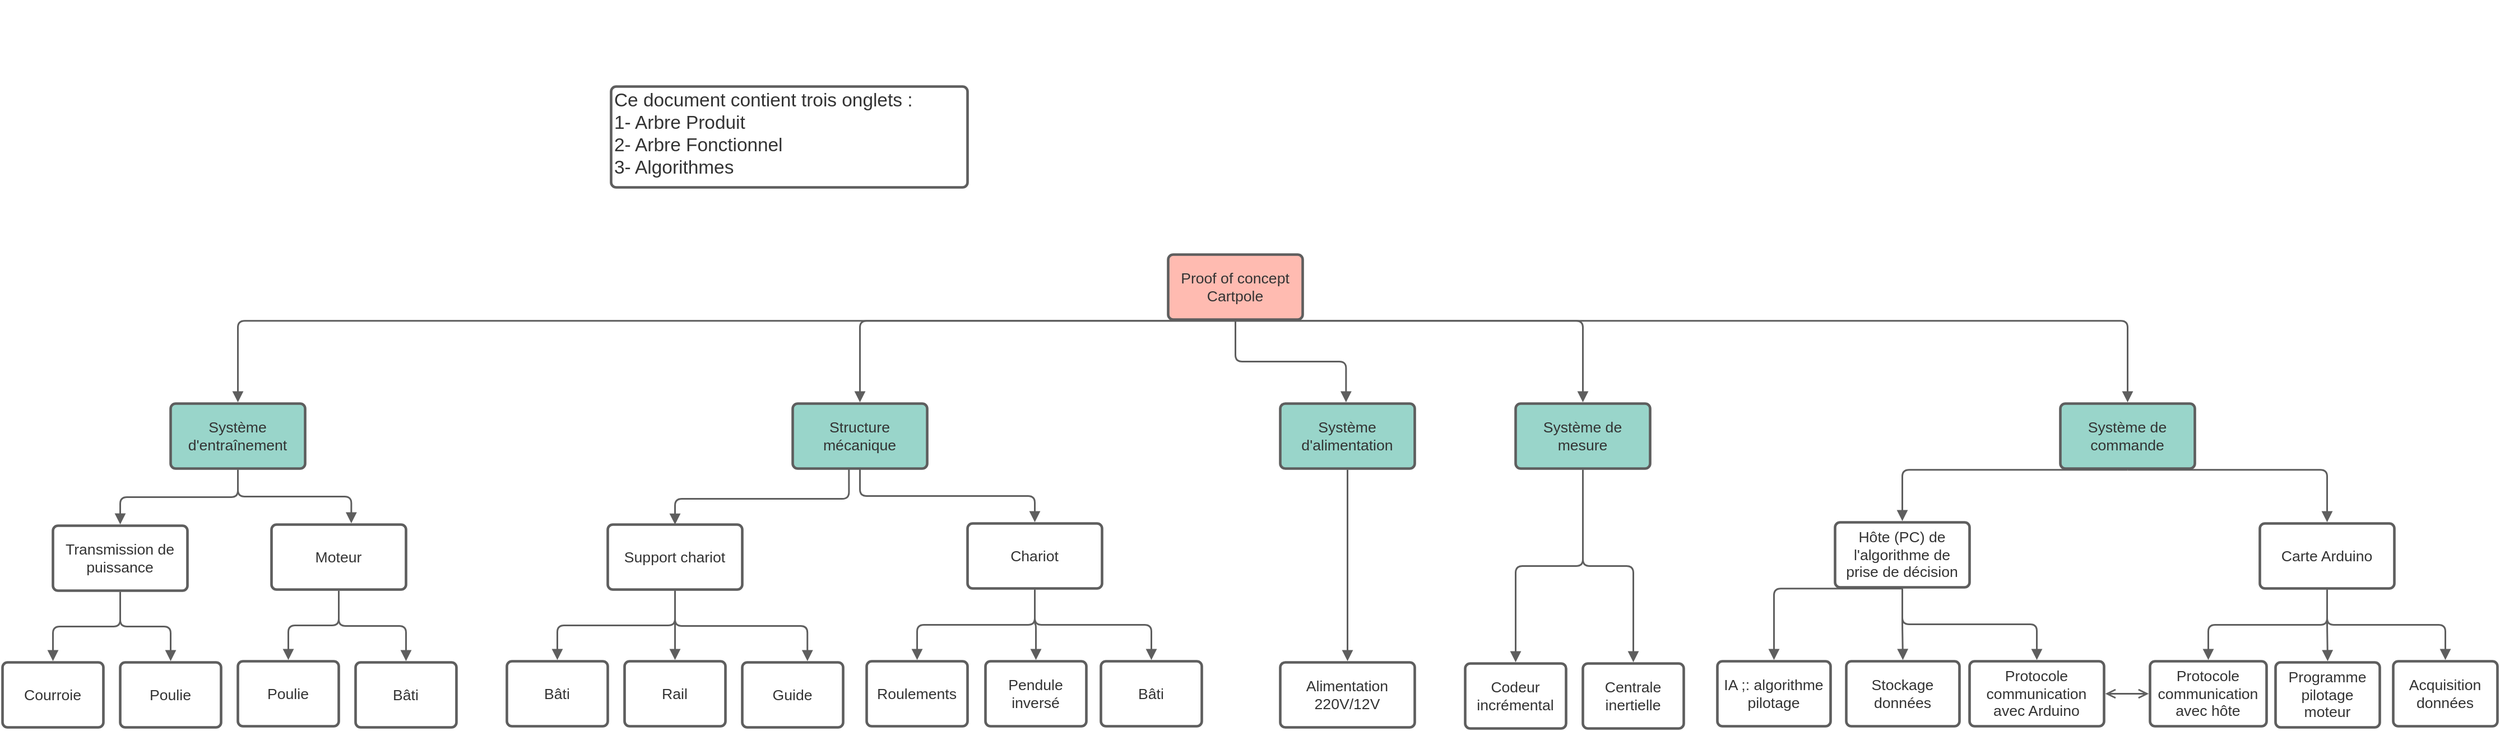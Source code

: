 <mxfile version="22.1.3" type="github" pages="4">
  <diagram name="Arbre produit" id="7BLjGXBUdyliq4MovSSP">
    <mxGraphModel dx="4261" dy="2553" grid="1" gridSize="10" guides="1" tooltips="1" connect="1" arrows="1" fold="1" page="1" pageScale="1" pageWidth="827" pageHeight="1169" math="0" shadow="0">
      <root>
        <mxCell id="0" />
        <mxCell id="1" parent="0" />
        <mxCell id="Qnj_m2soqiK7JDTWOIYO-1" value="Proof of concept Cartpole" style="html=1;overflow=block;blockSpacing=1;whiteSpace=wrap;fontSize=13.3;fontColor=#333333;spacing=9;strokeColor=#5e5e5e;strokeOpacity=100;fillOpacity=100;rounded=1;absoluteArcSize=1;arcSize=9;fillColor=#ffbbb1;strokeWidth=2.3;lucidId=SEmLyAKFS_PP;" parent="1" vertex="1">
          <mxGeometry x="-40" y="-28" width="120" height="58" as="geometry" />
        </mxCell>
        <mxCell id="Qnj_m2soqiK7JDTWOIYO-2" value="Structure mécanique" style="html=1;overflow=block;blockSpacing=1;whiteSpace=wrap;fontSize=13.3;fontColor=#333333;spacing=3.8;strokeColor=#5e5e5e;strokeOpacity=100;fillOpacity=100;rounded=1;absoluteArcSize=1;arcSize=9;fillColor=#99d5ca;strokeWidth=2.3;lucidId=CJmLtB2PiDfL;" parent="1" vertex="1">
          <mxGeometry x="-375" y="105" width="120" height="58" as="geometry" />
        </mxCell>
        <mxCell id="Qnj_m2soqiK7JDTWOIYO-3" value="Système de commande " style="html=1;overflow=block;blockSpacing=1;whiteSpace=wrap;fontSize=13.3;fontColor=#333333;spacing=3.8;strokeColor=#5e5e5e;strokeOpacity=100;fillOpacity=100;rounded=1;absoluteArcSize=1;arcSize=9;fillColor=#99d5ca;strokeWidth=2.3;lucidId=jKmLDqzKja1R;" parent="1" vertex="1">
          <mxGeometry x="756" y="105" width="120" height="58" as="geometry" />
        </mxCell>
        <mxCell id="Qnj_m2soqiK7JDTWOIYO-4" value="" style="html=1;jettySize=18;whiteSpace=wrap;fontSize=13;strokeColor=#5E5E5E;strokeWidth=1.5;rounded=1;arcSize=12;edgeStyle=orthogonalEdgeStyle;startArrow=none;endArrow=block;endFill=1;lucidId=IKmLIAErpQV_;exitX=0.418;exitY=0.993;exitDx=0;exitDy=0;exitPerimeter=0;entryX=0.5;entryY=0;entryDx=0;entryDy=0;" parent="1" source="Qnj_m2soqiK7JDTWOIYO-2" target="Qnj_m2soqiK7JDTWOIYO-5" edge="1">
          <mxGeometry width="100" height="100" relative="1" as="geometry">
            <Array as="points">
              <mxPoint x="-325" y="190" />
              <mxPoint x="-480" y="190" />
            </Array>
            <mxPoint x="-500" y="90" as="sourcePoint" />
            <mxPoint x="-480" y="200" as="targetPoint" />
          </mxGeometry>
        </mxCell>
        <mxCell id="Qnj_m2soqiK7JDTWOIYO-5" value="Support chariot" style="html=1;overflow=block;blockSpacing=1;whiteSpace=wrap;fontSize=13.3;fontColor=#333333;spacing=3.8;strokeColor=#5e5e5e;strokeOpacity=100;rounded=1;absoluteArcSize=1;arcSize=9;strokeWidth=2.3;lucidId=GLmLsE5H04yd;" parent="1" vertex="1">
          <mxGeometry x="-540" y="213" width="120" height="58" as="geometry" />
        </mxCell>
        <mxCell id="Qnj_m2soqiK7JDTWOIYO-6" value="" style="html=1;jettySize=18;whiteSpace=wrap;fontSize=13;strokeColor=#5E5E5E;strokeWidth=1.5;rounded=1;arcSize=12;edgeStyle=orthogonalEdgeStyle;startArrow=none;endArrow=block;endFill=1;exitX=0.5;exitY=1.019;exitPerimeter=0;entryX=0.5;entryY=-0.019;entryPerimeter=0;lucidId=NVmLcWgQb0oi;" parent="1" source="Qnj_m2soqiK7JDTWOIYO-1" target="Qnj_m2soqiK7JDTWOIYO-7" edge="1">
          <mxGeometry width="100" height="100" relative="1" as="geometry">
            <Array as="points" />
          </mxGeometry>
        </mxCell>
        <mxCell id="Qnj_m2soqiK7JDTWOIYO-7" value="Système de mesure" style="html=1;overflow=block;blockSpacing=1;whiteSpace=wrap;fontSize=13.3;fontColor=#333333;spacing=3.8;strokeColor=#5e5e5e;strokeOpacity=100;fillOpacity=100;rounded=1;absoluteArcSize=1;arcSize=9;fillColor=#99d5ca;strokeWidth=2.3;lucidId=1VmLZTugK-QK;" parent="1" vertex="1">
          <mxGeometry x="270" y="105" width="120" height="58" as="geometry" />
        </mxCell>
        <mxCell id="Qnj_m2soqiK7JDTWOIYO-8" value="" style="html=1;jettySize=18;whiteSpace=wrap;fontSize=13;strokeColor=#5E5E5E;strokeWidth=1.5;rounded=1;arcSize=12;edgeStyle=orthogonalEdgeStyle;startArrow=none;endArrow=block;endFill=1;exitX=0.5;exitY=1.019;exitPerimeter=0;entryX=0.5;entryY=-0.019;entryPerimeter=0;lucidId=dZmLgpXvTfW3;" parent="1" source="Qnj_m2soqiK7JDTWOIYO-5" target="Qnj_m2soqiK7JDTWOIYO-9" edge="1">
          <mxGeometry width="100" height="100" relative="1" as="geometry">
            <Array as="points" />
          </mxGeometry>
        </mxCell>
        <mxCell id="Qnj_m2soqiK7JDTWOIYO-9" value="Bâti" style="html=1;overflow=block;blockSpacing=1;whiteSpace=wrap;fontSize=13.3;fontColor=#333333;spacing=3.8;strokeColor=#5e5e5e;strokeOpacity=100;rounded=1;absoluteArcSize=1;arcSize=9;strokeWidth=2.3;lucidId=sZmLKDTEv1Ql;" parent="1" vertex="1">
          <mxGeometry x="-630" y="335" width="90" height="58" as="geometry" />
        </mxCell>
        <mxCell id="Qnj_m2soqiK7JDTWOIYO-10" value="" style="html=1;jettySize=18;whiteSpace=wrap;fontSize=13;strokeColor=#5E5E5E;strokeWidth=1.5;rounded=1;arcSize=12;edgeStyle=orthogonalEdgeStyle;startArrow=none;endArrow=block;endFill=1;exitX=0.5;exitY=1.019;exitPerimeter=0;entryX=0.5;entryY=-0.019;entryPerimeter=0;lucidId=02mL3pdMR~Qv;" parent="1" source="Qnj_m2soqiK7JDTWOIYO-5" target="Qnj_m2soqiK7JDTWOIYO-11" edge="1">
          <mxGeometry width="100" height="100" relative="1" as="geometry">
            <Array as="points" />
          </mxGeometry>
        </mxCell>
        <mxCell id="Qnj_m2soqiK7JDTWOIYO-11" value="Rail" style="html=1;overflow=block;blockSpacing=1;whiteSpace=wrap;fontSize=13.3;fontColor=#333333;spacing=3.8;strokeColor=#5e5e5e;strokeOpacity=100;rounded=1;absoluteArcSize=1;arcSize=9;strokeWidth=2.3;lucidId=32mLXKA_6xDa;" parent="1" vertex="1">
          <mxGeometry x="-525" y="335" width="90" height="58" as="geometry" />
        </mxCell>
        <mxCell id="Qnj_m2soqiK7JDTWOIYO-12" value="Chariot" style="html=1;overflow=block;blockSpacing=1;whiteSpace=wrap;fontSize=13.3;fontColor=#333333;spacing=3.8;strokeColor=#5e5e5e;strokeOpacity=100;rounded=1;absoluteArcSize=1;arcSize=9;strokeWidth=2.3;lucidId=95mLVGMSVDnb;" parent="1" vertex="1">
          <mxGeometry x="-219" y="212" width="120" height="58" as="geometry" />
        </mxCell>
        <mxCell id="Qnj_m2soqiK7JDTWOIYO-13" value="" style="html=1;jettySize=18;whiteSpace=wrap;fontSize=13;strokeColor=#5E5E5E;strokeWidth=1.5;rounded=1;arcSize=12;edgeStyle=orthogonalEdgeStyle;startArrow=none;endArrow=block;endFill=1;exitX=0.5;exitY=1;entryX=0.5;entryY=-0.019;entryPerimeter=0;lucidId=C6mLfmtAfFzF;exitDx=0;exitDy=0;" parent="1" source="Qnj_m2soqiK7JDTWOIYO-2" target="Qnj_m2soqiK7JDTWOIYO-12" edge="1">
          <mxGeometry width="100" height="100" relative="1" as="geometry">
            <Array as="points" />
          </mxGeometry>
        </mxCell>
        <mxCell id="Qnj_m2soqiK7JDTWOIYO-14" value="Pendule&#xa;inversé" style="html=1;overflow=block;blockSpacing=1;whiteSpace=wrap;fontSize=13.3;fontColor=#333333;spacing=3.8;strokeColor=#5e5e5e;strokeOpacity=100;rounded=1;absoluteArcSize=1;arcSize=9;strokeWidth=2.3;lucidId=y9mL8eVfesay;" parent="1" vertex="1">
          <mxGeometry x="-203" y="335" width="90" height="58" as="geometry" />
        </mxCell>
        <mxCell id="Qnj_m2soqiK7JDTWOIYO-15" value="Roulements" style="html=1;overflow=block;blockSpacing=1;whiteSpace=wrap;fontSize=13.3;fontColor=#333333;spacing=3.8;strokeColor=#5e5e5e;strokeOpacity=100;rounded=1;absoluteArcSize=1;arcSize=9;strokeWidth=2.3;lucidId=._mLiXmW~b3E;" parent="1" vertex="1">
          <mxGeometry x="-309" y="335" width="90" height="58" as="geometry" />
        </mxCell>
        <mxCell id="Qnj_m2soqiK7JDTWOIYO-16" value="" style="html=1;jettySize=18;whiteSpace=wrap;fontSize=13;strokeColor=#5E5E5E;strokeWidth=1.5;rounded=1;arcSize=12;edgeStyle=orthogonalEdgeStyle;startArrow=none;endArrow=block;endFill=1;exitX=0.5;exitY=1.019;exitPerimeter=0;entryX=0.5;entryY=-0.019;entryPerimeter=0;lucidId=8bnLVB2HmmVz;" parent="1" source="Qnj_m2soqiK7JDTWOIYO-12" target="Qnj_m2soqiK7JDTWOIYO-14" edge="1">
          <mxGeometry width="100" height="100" relative="1" as="geometry">
            <Array as="points" />
          </mxGeometry>
        </mxCell>
        <mxCell id="Qnj_m2soqiK7JDTWOIYO-17" value="" style="html=1;jettySize=18;whiteSpace=wrap;fontSize=13;strokeColor=#5E5E5E;strokeWidth=1.5;rounded=1;arcSize=12;edgeStyle=orthogonalEdgeStyle;startArrow=none;endArrow=block;endFill=1;exitX=0.5;exitY=1.019;exitPerimeter=0;entryX=0.5;entryY=-0.019;entryPerimeter=0;lucidId=fdnLkUbWMK8e;" parent="1" source="Qnj_m2soqiK7JDTWOIYO-12" target="Qnj_m2soqiK7JDTWOIYO-15" edge="1">
          <mxGeometry width="100" height="100" relative="1" as="geometry">
            <Array as="points" />
          </mxGeometry>
        </mxCell>
        <mxCell id="Qnj_m2soqiK7JDTWOIYO-18" value="Système d&#39;alimentation" style="html=1;overflow=block;blockSpacing=1;whiteSpace=wrap;fontSize=13.3;fontColor=#333333;spacing=3.8;strokeColor=#5e5e5e;strokeOpacity=100;fillOpacity=100;rounded=1;absoluteArcSize=1;arcSize=9;fillColor=#99d5ca;strokeWidth=2.3;lucidId=JfnLsmTILN3E;" parent="1" vertex="1">
          <mxGeometry x="60" y="105" width="120" height="58" as="geometry" />
        </mxCell>
        <mxCell id="Qnj_m2soqiK7JDTWOIYO-19" value="Alimentation 220V/12V" style="html=1;overflow=block;blockSpacing=1;whiteSpace=wrap;fontSize=13.3;fontColor=#333333;spacing=3.8;strokeColor=#5e5e5e;strokeOpacity=100;rounded=1;absoluteArcSize=1;arcSize=9;strokeWidth=2.3;lucidId=TpnL15KTdSQ6;" parent="1" vertex="1">
          <mxGeometry x="60" y="336" width="120" height="58" as="geometry" />
        </mxCell>
        <mxCell id="Qnj_m2soqiK7JDTWOIYO-20" value="" style="html=1;jettySize=18;whiteSpace=wrap;fontSize=13;strokeColor=#5E5E5E;strokeWidth=1.5;rounded=1;arcSize=12;edgeStyle=orthogonalEdgeStyle;startArrow=none;endArrow=block;endFill=1;exitX=0.5;exitY=1.019;exitPerimeter=0;entryX=0.5;entryY=-0.019;entryPerimeter=0;lucidId=fqnL482GcBRr;" parent="1" source="Qnj_m2soqiK7JDTWOIYO-18" target="Qnj_m2soqiK7JDTWOIYO-19" edge="1">
          <mxGeometry width="100" height="100" relative="1" as="geometry">
            <Array as="points" />
          </mxGeometry>
        </mxCell>
        <mxCell id="Qnj_m2soqiK7JDTWOIYO-21" value="Codeur incrémental" style="html=1;overflow=block;blockSpacing=1;whiteSpace=wrap;fontSize=13.3;fontColor=#333333;spacing=3.8;strokeColor=#5e5e5e;strokeOpacity=100;rounded=1;absoluteArcSize=1;arcSize=9;strokeWidth=2.3;lucidId=ztnLnc.RVtSN;" parent="1" vertex="1">
          <mxGeometry x="225" y="337" width="90" height="58" as="geometry" />
        </mxCell>
        <mxCell id="Qnj_m2soqiK7JDTWOIYO-22" value="Centrale &#xa;inertielle" style="html=1;overflow=block;blockSpacing=1;whiteSpace=wrap;fontSize=13.3;fontColor=#333333;spacing=3.8;strokeColor=#5e5e5e;strokeOpacity=100;rounded=1;absoluteArcSize=1;arcSize=9;strokeWidth=2.3;lucidId=QwnLIi_5VdoO;" parent="1" vertex="1">
          <mxGeometry x="330" y="337" width="90" height="58" as="geometry" />
        </mxCell>
        <mxCell id="Qnj_m2soqiK7JDTWOIYO-23" value="" style="html=1;jettySize=18;whiteSpace=wrap;fontSize=13;strokeColor=#5E5E5E;strokeWidth=1.5;rounded=1;arcSize=12;edgeStyle=orthogonalEdgeStyle;startArrow=none;endArrow=block;endFill=1;exitX=0.5;exitY=1.019;exitPerimeter=0;entryX=0.5;entryY=-0.019;entryPerimeter=0;lucidId=5OnLFq-rZeIu;" parent="1" source="Qnj_m2soqiK7JDTWOIYO-3" target="Qnj_m2soqiK7JDTWOIYO-24" edge="1">
          <mxGeometry width="100" height="100" relative="1" as="geometry">
            <Array as="points" />
          </mxGeometry>
        </mxCell>
        <mxCell id="Qnj_m2soqiK7JDTWOIYO-24" value="Hôte (PC) de l&#39;algorithme de prise de décision" style="html=1;overflow=block;blockSpacing=1;whiteSpace=wrap;fontSize=13.3;fontColor=#333333;spacing=3.8;strokeColor=#5e5e5e;strokeOpacity=100;rounded=1;absoluteArcSize=1;arcSize=9;strokeWidth=2.3;lucidId=8OnLAFoK_3RJ;" parent="1" vertex="1">
          <mxGeometry x="555" y="211" width="120" height="58" as="geometry" />
        </mxCell>
        <mxCell id="Qnj_m2soqiK7JDTWOIYO-25" value="" style="html=1;jettySize=18;whiteSpace=wrap;fontSize=13;strokeColor=#5E5E5E;strokeWidth=1.5;rounded=1;arcSize=12;edgeStyle=orthogonalEdgeStyle;startArrow=none;endArrow=block;endFill=1;exitX=0.5;exitY=1.019;exitPerimeter=0;entryX=0.5;entryY=-0.019;entryPerimeter=0;lucidId=pPnLKWiweVVf;" parent="1" source="Qnj_m2soqiK7JDTWOIYO-24" target="Qnj_m2soqiK7JDTWOIYO-27" edge="1">
          <mxGeometry width="100" height="100" relative="1" as="geometry">
            <Array as="points" />
          </mxGeometry>
        </mxCell>
        <mxCell id="Qnj_m2soqiK7JDTWOIYO-26" value="Carte Arduino" style="html=1;overflow=block;blockSpacing=1;whiteSpace=wrap;fontSize=13.3;fontColor=#333333;spacing=3.8;strokeColor=#5e5e5e;strokeOpacity=100;rounded=1;absoluteArcSize=1;arcSize=9;strokeWidth=2.3;lucidId=DOrNWO2Gugbq;" parent="1" vertex="1">
          <mxGeometry x="934" y="212" width="120" height="58" as="geometry" />
        </mxCell>
        <mxCell id="Qnj_m2soqiK7JDTWOIYO-27" value="IA ;: algorithme&#xa;pilotage" style="html=1;overflow=block;blockSpacing=1;whiteSpace=wrap;fontSize=13.3;fontColor=#333333;spacing=3.8;strokeColor=#5e5e5e;strokeOpacity=100;rounded=1;absoluteArcSize=1;arcSize=9;strokeWidth=2.3;lucidId=LOrNgxDJ_Wo4;" parent="1" vertex="1">
          <mxGeometry x="450" y="335" width="101" height="58" as="geometry" />
        </mxCell>
        <mxCell id="Qnj_m2soqiK7JDTWOIYO-28" value="" style="html=1;jettySize=18;whiteSpace=wrap;fontSize=13;strokeColor=#5E5E5E;strokeWidth=1.5;rounded=1;arcSize=12;edgeStyle=orthogonalEdgeStyle;startArrow=none;endArrow=block;endFill=1;exitX=0.5;exitY=1.019;exitPerimeter=0;entryX=0.5;entryY=-0.019;entryPerimeter=0;lucidId=8OrNrbukbvSg;" parent="1" source="Qnj_m2soqiK7JDTWOIYO-3" target="Qnj_m2soqiK7JDTWOIYO-26" edge="1">
          <mxGeometry width="100" height="100" relative="1" as="geometry">
            <Array as="points" />
          </mxGeometry>
        </mxCell>
        <mxCell id="Qnj_m2soqiK7JDTWOIYO-29" value="Ce document contient trois  onglets :&#xa;1- Arbre Produit&#xa;2- Arbre Fonctionnel&#xa;3- Algorithmes" style="html=1;overflow=block;blockSpacing=1;whiteSpace=wrap;fontSize=16.7;fontColor=#333333;align=left;spacing=3.8;verticalAlign=top;strokeColor=#5e5e5e;strokeOpacity=100;rounded=1;absoluteArcSize=1;arcSize=9;strokeWidth=2.3;lucidId=wgtNpKJ.OF2J;" parent="1" vertex="1">
          <mxGeometry x="-537" y="-178" width="318" height="90" as="geometry" />
        </mxCell>
        <mxCell id="Qnj_m2soqiK7JDTWOIYO-30" value="" style="html=1;overflow=block;blockSpacing=1;whiteSpace=wrap;shape=image;fontSize=13;spacing=0;strokeColor=none;strokeOpacity=100;strokeWidth=0;image=https://images.lucid.app/images/9e2dfb7e-1cb4-4f32-b1c7-7e8365a5673b/content;imageAspect=0;lucidId=PstN.60BKrWC;" parent="1" vertex="1">
          <mxGeometry x="-100" y="-255" width="248" height="210" as="geometry" />
        </mxCell>
        <mxCell id="Qnj_m2soqiK7JDTWOIYO-31" value="Programme pilotage moteur" style="html=1;overflow=block;blockSpacing=1;whiteSpace=wrap;fontSize=13.3;fontColor=#333333;spacing=3.8;strokeColor=#5e5e5e;strokeOpacity=100;rounded=1;absoluteArcSize=1;arcSize=9;strokeWidth=2.3;lucidId=YHtN3ex4WL1w;" parent="1" vertex="1">
          <mxGeometry x="948" y="336" width="93" height="58" as="geometry" />
        </mxCell>
        <mxCell id="Qnj_m2soqiK7JDTWOIYO-32" value="" style="html=1;jettySize=18;whiteSpace=wrap;fontSize=13;strokeColor=#5E5E5E;strokeWidth=1.5;rounded=1;arcSize=12;edgeStyle=orthogonalEdgeStyle;startArrow=none;endArrow=block;endFill=1;exitX=0.5;exitY=1.019;exitPerimeter=0;entryX=0.5;entryY=-0.019;entryPerimeter=0;lucidId=_HtNEIS1175i;" parent="1" source="Qnj_m2soqiK7JDTWOIYO-26" target="Qnj_m2soqiK7JDTWOIYO-31" edge="1">
          <mxGeometry width="100" height="100" relative="1" as="geometry">
            <Array as="points" />
          </mxGeometry>
        </mxCell>
        <mxCell id="Qnj_m2soqiK7JDTWOIYO-33" value="Stockage  données" style="html=1;overflow=block;blockSpacing=1;whiteSpace=wrap;fontSize=13.3;fontColor=#333333;spacing=3.8;strokeColor=#5e5e5e;strokeOpacity=100;rounded=1;absoluteArcSize=1;arcSize=9;strokeWidth=2.3;lucidId=hKtN~vOLmSg6;" parent="1" vertex="1">
          <mxGeometry x="565" y="335" width="101" height="58" as="geometry" />
        </mxCell>
        <mxCell id="Qnj_m2soqiK7JDTWOIYO-34" value="Acquisition  données" style="html=1;overflow=block;blockSpacing=1;whiteSpace=wrap;fontSize=13.3;fontColor=#333333;spacing=3.8;strokeColor=#5e5e5e;strokeOpacity=100;rounded=1;absoluteArcSize=1;arcSize=9;strokeWidth=2.3;lucidId=QKtNxnZ173P~;" parent="1" vertex="1">
          <mxGeometry x="1053" y="335" width="93" height="58" as="geometry" />
        </mxCell>
        <mxCell id="Qnj_m2soqiK7JDTWOIYO-35" value="" style="html=1;jettySize=18;whiteSpace=wrap;fontSize=13;strokeColor=#5E5E5E;strokeWidth=1.5;rounded=1;arcSize=12;edgeStyle=orthogonalEdgeStyle;startArrow=none;endArrow=block;endFill=1;exitX=0.5;exitY=1.019;exitPerimeter=0;entryX=0.5;entryY=-0.019;entryPerimeter=0;lucidId=5KtNtNKuyIzU;" parent="1" source="Qnj_m2soqiK7JDTWOIYO-24" target="Qnj_m2soqiK7JDTWOIYO-33" edge="1">
          <mxGeometry width="100" height="100" relative="1" as="geometry">
            <Array as="points" />
          </mxGeometry>
        </mxCell>
        <mxCell id="Qnj_m2soqiK7JDTWOIYO-36" value="" style="html=1;jettySize=18;whiteSpace=wrap;fontSize=13;strokeColor=#5E5E5E;strokeWidth=1.5;rounded=1;arcSize=12;edgeStyle=orthogonalEdgeStyle;startArrow=none;endArrow=block;endFill=1;exitX=0.5;exitY=1.019;exitPerimeter=0;entryX=0.5;entryY=-0.019;entryPerimeter=0;lucidId=8KtNmY7QEUAH;" parent="1" source="Qnj_m2soqiK7JDTWOIYO-26" target="Qnj_m2soqiK7JDTWOIYO-34" edge="1">
          <mxGeometry width="100" height="100" relative="1" as="geometry">
            <Array as="points" />
          </mxGeometry>
        </mxCell>
        <mxCell id="Qnj_m2soqiK7JDTWOIYO-37" value="Protocole communication&#xa;avec Arduino" style="html=1;overflow=block;blockSpacing=1;whiteSpace=wrap;fontSize=13.3;fontColor=#333333;spacing=3.8;strokeColor=#5e5e5e;strokeOpacity=100;rounded=1;absoluteArcSize=1;arcSize=9;strokeWidth=2.3;lucidId=OLtN~BfaKWDv;" parent="1" vertex="1">
          <mxGeometry x="675" y="335" width="120" height="58" as="geometry" />
        </mxCell>
        <mxCell id="Qnj_m2soqiK7JDTWOIYO-38" value="" style="html=1;jettySize=18;whiteSpace=wrap;fontSize=13;strokeColor=#5E5E5E;strokeWidth=1.5;rounded=1;arcSize=12;edgeStyle=orthogonalEdgeStyle;startArrow=none;endArrow=block;endFill=1;exitX=0.5;exitY=1.019;exitPerimeter=0;entryX=0.5;entryY=-0.019;entryPerimeter=0;lucidId=IPtNy5x4gGQg;" parent="1" source="Qnj_m2soqiK7JDTWOIYO-7" target="Qnj_m2soqiK7JDTWOIYO-22" edge="1">
          <mxGeometry width="100" height="100" relative="1" as="geometry">
            <Array as="points" />
          </mxGeometry>
        </mxCell>
        <mxCell id="Qnj_m2soqiK7JDTWOIYO-39" value="" style="html=1;jettySize=18;whiteSpace=wrap;fontSize=13;strokeColor=#5E5E5E;strokeWidth=1.5;rounded=1;arcSize=12;edgeStyle=orthogonalEdgeStyle;startArrow=none;endArrow=block;endFill=1;exitX=0.5;exitY=1.019;exitPerimeter=0;entryX=0.5;entryY=-0.019;entryPerimeter=0;lucidId=NPtNmqes3mx-;" parent="1" source="Qnj_m2soqiK7JDTWOIYO-7" target="Qnj_m2soqiK7JDTWOIYO-21" edge="1">
          <mxGeometry width="100" height="100" relative="1" as="geometry">
            <Array as="points" />
          </mxGeometry>
        </mxCell>
        <mxCell id="Qnj_m2soqiK7JDTWOIYO-40" value="Système d&#39;entraînement" style="html=1;overflow=block;blockSpacing=1;whiteSpace=wrap;fontSize=13.3;fontColor=#333333;spacing=3.8;strokeColor=#5e5e5e;strokeOpacity=100;fillOpacity=100;rounded=1;absoluteArcSize=1;arcSize=9;fillColor=#99d5ca;strokeWidth=2.3;lucidId=ZStNKWHyQfOH;" parent="1" vertex="1">
          <mxGeometry x="-930" y="105" width="120" height="58" as="geometry" />
        </mxCell>
        <mxCell id="Qnj_m2soqiK7JDTWOIYO-41" value="Moteur" style="html=1;overflow=block;blockSpacing=1;whiteSpace=wrap;fontSize=13.3;fontColor=#333333;spacing=3.8;strokeColor=#5e5e5e;strokeOpacity=100;rounded=1;absoluteArcSize=1;arcSize=9;strokeWidth=2.3;lucidId=bUtNt9O-Iqeu;" parent="1" vertex="1">
          <mxGeometry x="-840" y="213" width="120" height="58" as="geometry" />
        </mxCell>
        <mxCell id="Qnj_m2soqiK7JDTWOIYO-42" value="Transmission de puissance" style="html=1;overflow=block;blockSpacing=1;whiteSpace=wrap;fontSize=13.3;fontColor=#333333;spacing=3.8;strokeColor=#5e5e5e;strokeOpacity=100;rounded=1;absoluteArcSize=1;arcSize=9;strokeWidth=2.3;lucidId=IUtN1zkQTP-d;" parent="1" vertex="1">
          <mxGeometry x="-1035" y="214" width="120" height="58" as="geometry" />
        </mxCell>
        <mxCell id="Qnj_m2soqiK7JDTWOIYO-43" value="Poulie" style="html=1;overflow=block;blockSpacing=1;whiteSpace=wrap;fontSize=13.3;fontColor=#333333;spacing=3.8;strokeColor=#5e5e5e;strokeOpacity=100;rounded=1;absoluteArcSize=1;arcSize=9;strokeWidth=2.3;lucidId=MUtNPp8dY9__;" parent="1" vertex="1">
          <mxGeometry x="-975" y="336" width="90" height="58" as="geometry" />
        </mxCell>
        <mxCell id="Qnj_m2soqiK7JDTWOIYO-44" value="Courroie" style="html=1;overflow=block;blockSpacing=1;whiteSpace=wrap;fontSize=13.3;fontColor=#333333;spacing=3.8;strokeColor=#5e5e5e;strokeOpacity=100;rounded=1;absoluteArcSize=1;arcSize=9;strokeWidth=2.3;lucidId=RUtN2ACx5~fK;" parent="1" vertex="1">
          <mxGeometry x="-1080" y="336" width="90" height="58" as="geometry" />
        </mxCell>
        <mxCell id="Qnj_m2soqiK7JDTWOIYO-45" value="" style="html=1;jettySize=18;whiteSpace=wrap;fontSize=13;strokeColor=#5E5E5E;strokeWidth=1.5;rounded=1;arcSize=12;edgeStyle=orthogonalEdgeStyle;startArrow=none;endArrow=block;endFill=1;exitX=0.5;exitY=1.019;exitPerimeter=0;entryX=0.5;entryY=-0.019;entryPerimeter=0;lucidId=BWtNzplgd6qp;" parent="1" source="Qnj_m2soqiK7JDTWOIYO-12" target="Qnj_m2soqiK7JDTWOIYO-47" edge="1">
          <mxGeometry width="100" height="100" relative="1" as="geometry">
            <Array as="points" />
          </mxGeometry>
        </mxCell>
        <mxCell id="Qnj_m2soqiK7JDTWOIYO-46" value="" style="html=1;jettySize=18;whiteSpace=wrap;fontSize=13;strokeColor=#5E5E5E;strokeWidth=1.5;rounded=1;arcSize=12;edgeStyle=orthogonalEdgeStyle;startArrow=none;endArrow=block;endFill=1;exitX=0.5;exitY=1.019;exitPerimeter=0;entryX=0.593;entryY=-0.019;entryPerimeter=0;lucidId=6WtNmBlZHmUR;" parent="1" source="Qnj_m2soqiK7JDTWOIYO-40" target="Qnj_m2soqiK7JDTWOIYO-41" edge="1">
          <mxGeometry width="100" height="100" relative="1" as="geometry">
            <Array as="points" />
          </mxGeometry>
        </mxCell>
        <mxCell id="Qnj_m2soqiK7JDTWOIYO-47" value="Bâti" style="html=1;overflow=block;blockSpacing=1;whiteSpace=wrap;fontSize=13.3;fontColor=#333333;spacing=3.8;strokeColor=#5e5e5e;strokeOpacity=100;rounded=1;absoluteArcSize=1;arcSize=9;strokeWidth=2.3;lucidId=eXtNwGZxxadQ;" parent="1" vertex="1">
          <mxGeometry x="-100" y="335" width="90" height="58" as="geometry" />
        </mxCell>
        <mxCell id="Qnj_m2soqiK7JDTWOIYO-48" value="" style="html=1;jettySize=18;whiteSpace=wrap;fontSize=13;strokeColor=#5E5E5E;strokeWidth=1.5;rounded=1;arcSize=12;edgeStyle=orthogonalEdgeStyle;startArrow=none;endArrow=block;endFill=1;exitX=0.5;exitY=1.019;exitPerimeter=0;entryX=0.5;entryY=-0.019;entryPerimeter=0;lucidId=CXtNXv2Abs1v;" parent="1" source="Qnj_m2soqiK7JDTWOIYO-40" target="Qnj_m2soqiK7JDTWOIYO-42" edge="1">
          <mxGeometry width="100" height="100" relative="1" as="geometry">
            <Array as="points" />
          </mxGeometry>
        </mxCell>
        <mxCell id="Qnj_m2soqiK7JDTWOIYO-49" value="" style="html=1;jettySize=18;whiteSpace=wrap;fontSize=13;strokeColor=#5E5E5E;strokeWidth=1.5;rounded=1;arcSize=12;edgeStyle=orthogonalEdgeStyle;startArrow=none;endArrow=block;endFill=1;exitX=0.5;exitY=1.019;exitPerimeter=0;entryX=0.5;entryY=-0.019;entryPerimeter=0;lucidId=MXtN.TLEvIJP;" parent="1" source="Qnj_m2soqiK7JDTWOIYO-42" target="Qnj_m2soqiK7JDTWOIYO-43" edge="1">
          <mxGeometry width="100" height="100" relative="1" as="geometry">
            <Array as="points" />
          </mxGeometry>
        </mxCell>
        <mxCell id="Qnj_m2soqiK7JDTWOIYO-50" value="" style="html=1;jettySize=18;whiteSpace=wrap;fontSize=13;strokeColor=#5E5E5E;strokeWidth=1.5;rounded=1;arcSize=12;edgeStyle=orthogonalEdgeStyle;startArrow=none;endArrow=block;endFill=1;exitX=0.5;exitY=1.019;exitPerimeter=0;entryX=0.5;entryY=-0.019;entryPerimeter=0;lucidId=QXtNCBfw9CPg;" parent="1" source="Qnj_m2soqiK7JDTWOIYO-42" target="Qnj_m2soqiK7JDTWOIYO-44" edge="1">
          <mxGeometry width="100" height="100" relative="1" as="geometry">
            <Array as="points" />
          </mxGeometry>
        </mxCell>
        <mxCell id="Qnj_m2soqiK7JDTWOIYO-51" value="Bâti" style="html=1;overflow=block;blockSpacing=1;whiteSpace=wrap;fontSize=13.3;fontColor=#333333;spacing=3.8;strokeColor=#5e5e5e;strokeOpacity=100;rounded=1;absoluteArcSize=1;arcSize=9;strokeWidth=2.3;lucidId=LZtNkYEBggpf;" parent="1" vertex="1">
          <mxGeometry x="-765" y="336" width="90" height="58" as="geometry" />
        </mxCell>
        <mxCell id="Qnj_m2soqiK7JDTWOIYO-52" value="" style="html=1;jettySize=18;whiteSpace=wrap;fontSize=13;strokeColor=#5E5E5E;strokeWidth=1.5;rounded=1;arcSize=12;edgeStyle=orthogonalEdgeStyle;startArrow=none;endArrow=block;endFill=1;exitX=0.5;exitY=1.019;exitPerimeter=0;entryX=0.5;entryY=-0.019;entryPerimeter=0;lucidId=RZtNb-wIGp2B;" parent="1" source="Qnj_m2soqiK7JDTWOIYO-41" target="Qnj_m2soqiK7JDTWOIYO-51" edge="1">
          <mxGeometry width="100" height="100" relative="1" as="geometry">
            <Array as="points" />
          </mxGeometry>
        </mxCell>
        <mxCell id="Qnj_m2soqiK7JDTWOIYO-53" value="Guide" style="html=1;overflow=block;blockSpacing=1;whiteSpace=wrap;fontSize=13.3;fontColor=#333333;spacing=3.8;strokeColor=#5e5e5e;strokeOpacity=100;rounded=1;absoluteArcSize=1;arcSize=9;strokeWidth=2.3;lucidId=81tNk2zqwIEv;" parent="1" vertex="1">
          <mxGeometry x="-420" y="336" width="90" height="58" as="geometry" />
        </mxCell>
        <mxCell id="Qnj_m2soqiK7JDTWOIYO-54" value="" style="html=1;jettySize=18;whiteSpace=wrap;fontSize=13;strokeColor=#5E5E5E;strokeWidth=1.5;rounded=1;arcSize=12;edgeStyle=orthogonalEdgeStyle;startArrow=none;endArrow=block;endFill=1;exitX=0.5;exitY=1.019;exitPerimeter=0;entryX=0.646;entryY=-0.019;entryPerimeter=0;lucidId=c2tN8tg1pQqF;" parent="1" source="Qnj_m2soqiK7JDTWOIYO-5" target="Qnj_m2soqiK7JDTWOIYO-53" edge="1">
          <mxGeometry width="100" height="100" relative="1" as="geometry">
            <Array as="points" />
          </mxGeometry>
        </mxCell>
        <mxCell id="Qnj_m2soqiK7JDTWOIYO-55" value="" style="html=1;jettySize=18;whiteSpace=wrap;fontSize=13;strokeColor=#5E5E5E;strokeWidth=1.5;rounded=1;arcSize=12;edgeStyle=orthogonalEdgeStyle;startArrow=none;endArrow=block;endFill=1;exitX=0.5;exitY=1.019;exitPerimeter=0;entryX=0.489;entryY=-0.019;entryPerimeter=0;lucidId=X5yN9MfG2M1j;" parent="1" source="Qnj_m2soqiK7JDTWOIYO-1" target="Qnj_m2soqiK7JDTWOIYO-18" edge="1">
          <mxGeometry width="100" height="100" relative="1" as="geometry">
            <Array as="points" />
          </mxGeometry>
        </mxCell>
        <mxCell id="Qnj_m2soqiK7JDTWOIYO-56" value="" style="html=1;jettySize=18;whiteSpace=wrap;fontSize=13;strokeColor=#5E5E5E;strokeWidth=1.5;rounded=1;arcSize=12;edgeStyle=orthogonalEdgeStyle;startArrow=none;endArrow=block;endFill=1;exitX=0.5;exitY=1.019;exitPerimeter=0;entryX=0.5;entryY=-0.019;entryPerimeter=0;lucidId=d6yNVe3BknAE;" parent="1" source="Qnj_m2soqiK7JDTWOIYO-1" target="Qnj_m2soqiK7JDTWOIYO-2" edge="1">
          <mxGeometry width="100" height="100" relative="1" as="geometry">
            <Array as="points" />
          </mxGeometry>
        </mxCell>
        <mxCell id="Qnj_m2soqiK7JDTWOIYO-57" value="" style="html=1;jettySize=18;whiteSpace=wrap;fontSize=13;strokeColor=#5E5E5E;strokeWidth=1.5;rounded=1;arcSize=12;edgeStyle=orthogonalEdgeStyle;startArrow=none;endArrow=block;endFill=1;exitX=0.5;exitY=1.019;exitPerimeter=0;entryX=0.5;entryY=-0.019;entryPerimeter=0;lucidId=s6yN_XOjb41x;" parent="1" source="Qnj_m2soqiK7JDTWOIYO-1" target="Qnj_m2soqiK7JDTWOIYO-40" edge="1">
          <mxGeometry width="100" height="100" relative="1" as="geometry">
            <Array as="points" />
          </mxGeometry>
        </mxCell>
        <mxCell id="Qnj_m2soqiK7JDTWOIYO-58" value="" style="html=1;jettySize=18;whiteSpace=wrap;fontSize=13;strokeColor=#5E5E5E;strokeWidth=1.5;rounded=1;arcSize=12;edgeStyle=orthogonalEdgeStyle;startArrow=none;endArrow=block;endFill=1;exitX=0.5;exitY=1.019;exitPerimeter=0;entryX=0.5;entryY=-0.019;entryPerimeter=0;lucidId=I6yN8J.Y6P2g;" parent="1" source="Qnj_m2soqiK7JDTWOIYO-1" target="Qnj_m2soqiK7JDTWOIYO-3" edge="1">
          <mxGeometry width="100" height="100" relative="1" as="geometry">
            <Array as="points" />
          </mxGeometry>
        </mxCell>
        <mxCell id="Qnj_m2soqiK7JDTWOIYO-59" value="" style="html=1;jettySize=18;whiteSpace=wrap;fontSize=13;strokeColor=#5E5E5E;strokeWidth=1.5;rounded=1;arcSize=12;edgeStyle=orthogonalEdgeStyle;startArrow=none;endArrow=block;endFill=1;exitX=0.5;exitY=1.019;exitPerimeter=0;entryX=0.5;entryY=-0.019;entryPerimeter=0;lucidId=q9yNgrTsRd1p;" parent="1" source="Qnj_m2soqiK7JDTWOIYO-24" target="Qnj_m2soqiK7JDTWOIYO-37" edge="1">
          <mxGeometry width="100" height="100" relative="1" as="geometry">
            <Array as="points" />
          </mxGeometry>
        </mxCell>
        <mxCell id="Qnj_m2soqiK7JDTWOIYO-60" value="Poulie" style="html=1;overflow=block;blockSpacing=1;whiteSpace=wrap;fontSize=13.3;fontColor=#333333;spacing=3.8;strokeColor=#5e5e5e;strokeOpacity=100;rounded=1;absoluteArcSize=1;arcSize=9;strokeWidth=2.3;lucidId=Ox0PX9UAHLoh;" parent="1" vertex="1">
          <mxGeometry x="-870" y="335" width="90" height="58" as="geometry" />
        </mxCell>
        <mxCell id="Qnj_m2soqiK7JDTWOIYO-61" value="" style="html=1;jettySize=18;whiteSpace=wrap;fontSize=13;strokeColor=#5E5E5E;strokeWidth=1.5;rounded=1;arcSize=12;edgeStyle=orthogonalEdgeStyle;startArrow=none;endArrow=block;endFill=1;exitX=0.5;exitY=1.019;exitPerimeter=0;entryX=0.5;entryY=-0.019;entryPerimeter=0;lucidId=aB0PG8lIRR8K;" parent="1" source="Qnj_m2soqiK7JDTWOIYO-41" target="Qnj_m2soqiK7JDTWOIYO-60" edge="1">
          <mxGeometry width="100" height="100" relative="1" as="geometry">
            <Array as="points" />
          </mxGeometry>
        </mxCell>
        <mxCell id="Qnj_m2soqiK7JDTWOIYO-62" value="Protocole communication&#xa;avec hôte" style="html=1;overflow=block;blockSpacing=1;whiteSpace=wrap;fontSize=13.3;fontColor=#333333;spacing=3.8;strokeColor=#5e5e5e;strokeOpacity=100;rounded=1;absoluteArcSize=1;arcSize=9;strokeWidth=2.3;lucidId=ME0P3OWHfoQr;" parent="1" vertex="1">
          <mxGeometry x="836" y="335" width="104" height="58" as="geometry" />
        </mxCell>
        <mxCell id="Qnj_m2soqiK7JDTWOIYO-63" value="" style="html=1;jettySize=18;whiteSpace=wrap;fontSize=13;strokeColor=#5E5E5E;strokeWidth=1.5;rounded=1;arcSize=12;edgeStyle=orthogonalEdgeStyle;startArrow=none;endArrow=block;endFill=1;exitX=0.5;exitY=1.019;exitPerimeter=0;entryX=0.5;entryY=-0.019;entryPerimeter=0;lucidId=aG0PkcRyN9Gy;" parent="1" source="Qnj_m2soqiK7JDTWOIYO-26" target="Qnj_m2soqiK7JDTWOIYO-62" edge="1">
          <mxGeometry width="100" height="100" relative="1" as="geometry">
            <Array as="points" />
          </mxGeometry>
        </mxCell>
        <mxCell id="Qnj_m2soqiK7JDTWOIYO-64" value="" style="html=1;jettySize=18;whiteSpace=wrap;fontSize=13;strokeColor=#5E5E5E;strokeWidth=1.5;rounded=1;arcSize=12;edgeStyle=orthogonalEdgeStyle;startArrow=open;endArrow=open;exitX=1.009;exitY=0.5;exitPerimeter=0;entryX=-0.011;entryY=0.5;entryPerimeter=0;lucidId=i9RwiPSIVO_b;" parent="1" source="Qnj_m2soqiK7JDTWOIYO-37" target="Qnj_m2soqiK7JDTWOIYO-62" edge="1">
          <mxGeometry width="100" height="100" relative="1" as="geometry">
            <Array as="points" />
          </mxGeometry>
        </mxCell>
      </root>
    </mxGraphModel>
  </diagram>
  <diagram id="I1fyw4kvjiwfb0Y4K6XY" name="Arbre fonctionnel">
    <mxGraphModel dx="2261" dy="707" grid="1" gridSize="10" guides="1" tooltips="1" connect="1" arrows="1" fold="1" page="1" pageScale="1" pageWidth="827" pageHeight="1169" math="0" shadow="0">
      <root>
        <mxCell id="0" />
        <mxCell id="1" parent="0" />
        <mxCell id="ynFg_SiBxaMDLBCGb3Ld-1" value="Alimenter" style="html=1;overflow=block;blockSpacing=1;whiteSpace=wrap;fontSize=16.7;fontColor=#333333;spacing=9;strokeColor=#5e5e5e;strokeOpacity=100;fillOpacity=100;rounded=1;absoluteArcSize=1;arcSize=9;fillColor=#c7e8ac;strokeWidth=2.3;lucidId=sctN773lP8FP;" vertex="1" parent="1">
          <mxGeometry x="169" y="690" width="135" height="69" as="geometry" />
        </mxCell>
        <mxCell id="ynFg_SiBxaMDLBCGb3Ld-2" value="Mesurer" style="html=1;overflow=block;blockSpacing=1;whiteSpace=wrap;fontSize=16.7;fontColor=#333333;spacing=9;strokeColor=#5e5e5e;strokeOpacity=100;fillOpacity=100;rounded=1;absoluteArcSize=1;arcSize=9;fillColor=#c7e8ac;strokeWidth=2.3;lucidId=sctNmnEXVt17;" vertex="1" parent="1">
          <mxGeometry x="-116" y="975" width="135" height="69" as="geometry" />
        </mxCell>
        <mxCell id="ynFg_SiBxaMDLBCGb3Ld-3" value="Commander" style="html=1;overflow=block;blockSpacing=1;whiteSpace=wrap;fontSize=16.7;fontColor=#333333;spacing=9;strokeColor=#5e5e5e;strokeOpacity=100;fillOpacity=100;rounded=1;absoluteArcSize=1;arcSize=9;fillColor=#c7e8ac;strokeWidth=2.3;lucidId=sctNTtY-ljde;" vertex="1" parent="1">
          <mxGeometry x="-118" y="603" width="135" height="69" as="geometry" />
        </mxCell>
        <mxCell id="ynFg_SiBxaMDLBCGb3Ld-4" value="Stabiliser un système instable 2D" style="html=1;overflow=block;blockSpacing=1;whiteSpace=wrap;fontSize=16.7;fontColor=#333333;spacing=9;strokeColor=#5e5e5e;strokeOpacity=100;fillOpacity=100;rounded=1;absoluteArcSize=1;arcSize=9;fillColor=#c7e8ac;strokeWidth=2.3;lucidId=sctNgb5DG~AL;" vertex="1" parent="1">
          <mxGeometry x="-118" y="765" width="135" height="78" as="geometry" />
        </mxCell>
        <mxCell id="ynFg_SiBxaMDLBCGb3Ld-5" value="" style="html=1;jettySize=18;whiteSpace=wrap;fontSize=13;strokeColor=#5E5E5E;strokeWidth=1.5;rounded=1;arcSize=12;edgeStyle=orthogonalEdgeStyle;startArrow=none;endArrow=block;endFill=1;exitX=0.5;exitY=-0.014;exitPerimeter=0;entryX=0.5;entryY=1.016;entryPerimeter=0;lucidId=sctNS7.I0Mgy;" edge="1" parent="1" source="ynFg_SiBxaMDLBCGb3Ld-4" target="ynFg_SiBxaMDLBCGb3Ld-3">
          <mxGeometry width="100" height="100" relative="1" as="geometry">
            <Array as="points" />
          </mxGeometry>
        </mxCell>
        <mxCell id="ynFg_SiBxaMDLBCGb3Ld-6" value="" style="html=1;jettySize=18;whiteSpace=wrap;fontSize=13;strokeColor=#5E5E5E;strokeWidth=1.5;rounded=1;arcSize=12;edgeStyle=orthogonalEdgeStyle;startArrow=none;endArrow=block;endFill=1;exitX=0.5;exitY=1.014;exitPerimeter=0;entryX=0.482;entryY=-0.016;entryPerimeter=0;lucidId=sctNAsCNd_Zz;" edge="1" parent="1" source="ynFg_SiBxaMDLBCGb3Ld-4" target="ynFg_SiBxaMDLBCGb3Ld-2">
          <mxGeometry width="100" height="100" relative="1" as="geometry">
            <Array as="points" />
          </mxGeometry>
        </mxCell>
        <mxCell id="ynFg_SiBxaMDLBCGb3Ld-7" value="" style="html=1;jettySize=18;whiteSpace=wrap;fontSize=13;strokeColor=#5E5E5E;strokeWidth=1.5;rounded=1;arcSize=12;edgeStyle=orthogonalEdgeStyle;startArrow=none;endArrow=block;endFill=1;exitX=1.008;exitY=0.5;exitPerimeter=0;entryX=-0.008;entryY=0.5;entryPerimeter=0;lucidId=sctNpoYm62wA;" edge="1" parent="1" source="ynFg_SiBxaMDLBCGb3Ld-4" target="ynFg_SiBxaMDLBCGb3Ld-1">
          <mxGeometry width="100" height="100" relative="1" as="geometry">
            <Array as="points" />
          </mxGeometry>
        </mxCell>
        <mxCell id="ynFg_SiBxaMDLBCGb3Ld-8" value="" style="html=1;jettySize=18;whiteSpace=wrap;fontSize=13;strokeColor=#5E5E5E;strokeWidth=1.5;rounded=1;arcSize=12;edgeStyle=orthogonalEdgeStyle;startArrow=none;endArrow=block;endFill=1;exitX=1.008;exitY=0.5;exitPerimeter=0;entryX=-0.008;entryY=0.5;entryPerimeter=0;lucidId=sctNgXPduveN;" edge="1" parent="1" source="ynFg_SiBxaMDLBCGb3Ld-4" target="ynFg_SiBxaMDLBCGb3Ld-9">
          <mxGeometry width="100" height="100" relative="1" as="geometry">
            <Array as="points" />
          </mxGeometry>
        </mxCell>
        <mxCell id="ynFg_SiBxaMDLBCGb3Ld-9" value="Supporter" style="html=1;overflow=block;blockSpacing=1;whiteSpace=wrap;fontSize=16.7;fontColor=#333333;spacing=9;strokeColor=#5e5e5e;strokeOpacity=100;fillOpacity=100;rounded=1;absoluteArcSize=1;arcSize=9;fillColor=#c7e8ac;strokeWidth=2.3;lucidId=sctN8Lgei6XB;" vertex="1" parent="1">
          <mxGeometry x="169" y="825" width="135" height="69" as="geometry" />
        </mxCell>
        <mxCell id="ynFg_SiBxaMDLBCGb3Ld-10" value="Acquérir/Traiter" style="html=1;overflow=block;blockSpacing=1;whiteSpace=wrap;fontSize=16.7;fontColor=#333333;spacing=9;strokeColor=#5e5e5e;strokeOpacity=100;fillOpacity=100;rounded=1;absoluteArcSize=1;arcSize=9;fillColor=#c7e8ac;strokeWidth=2.3;lucidId=sctN86aCtCjw;" vertex="1" parent="1">
          <mxGeometry x="-116" y="1125" width="135" height="69" as="geometry" />
        </mxCell>
        <mxCell id="ynFg_SiBxaMDLBCGb3Ld-11" value="" style="html=1;jettySize=18;whiteSpace=wrap;fontSize=13;strokeColor=#5E5E5E;strokeWidth=1.5;rounded=1;arcSize=12;edgeStyle=orthogonalEdgeStyle;startArrow=none;endArrow=block;endFill=1;exitX=0.5;exitY=1.016;exitPerimeter=0;entryX=0.5;entryY=-0.016;entryPerimeter=0;lucidId=sctN6fLRo5S9;" edge="1" parent="1" source="ynFg_SiBxaMDLBCGb3Ld-2" target="ynFg_SiBxaMDLBCGb3Ld-10">
          <mxGeometry width="100" height="100" relative="1" as="geometry">
            <Array as="points" />
          </mxGeometry>
        </mxCell>
        <mxCell id="ynFg_SiBxaMDLBCGb3Ld-12" value="Afficher" style="html=1;overflow=block;blockSpacing=1;whiteSpace=wrap;fontSize=16.7;fontColor=#333333;spacing=9;strokeColor=#5e5e5e;strokeOpacity=100;fillOpacity=100;rounded=1;absoluteArcSize=1;arcSize=9;fillColor=#c7e8ac;strokeWidth=2.3;lucidId=sctNpz1fYuh1;" vertex="1" parent="1">
          <mxGeometry x="90" y="1125" width="135" height="69" as="geometry" />
        </mxCell>
        <mxCell id="ynFg_SiBxaMDLBCGb3Ld-13" value="Étalonner" style="html=1;overflow=block;blockSpacing=1;whiteSpace=wrap;fontSize=16.7;fontColor=#333333;spacing=9;strokeColor=#5e5e5e;strokeOpacity=100;fillOpacity=100;rounded=1;absoluteArcSize=1;arcSize=9;fillColor=#c7e8ac;strokeWidth=2.3;lucidId=sctNojv~8ZXS;" vertex="1" parent="1">
          <mxGeometry x="-360" y="1125" width="135" height="69" as="geometry" />
        </mxCell>
        <mxCell id="ynFg_SiBxaMDLBCGb3Ld-14" value="" style="html=1;jettySize=18;whiteSpace=wrap;fontSize=13;strokeColor=#5E5E5E;strokeWidth=1.5;rounded=1;arcSize=12;edgeStyle=orthogonalEdgeStyle;startArrow=none;endArrow=block;endFill=1;exitX=0.5;exitY=1.016;exitPerimeter=0;entryX=0.5;entryY=-0.016;entryPerimeter=0;lucidId=sctNsakfcyge;" edge="1" parent="1" source="ynFg_SiBxaMDLBCGb3Ld-2" target="ynFg_SiBxaMDLBCGb3Ld-12">
          <mxGeometry width="100" height="100" relative="1" as="geometry">
            <Array as="points" />
          </mxGeometry>
        </mxCell>
        <mxCell id="ynFg_SiBxaMDLBCGb3Ld-15" value="" style="html=1;jettySize=18;whiteSpace=wrap;fontSize=13;strokeColor=#5E5E5E;strokeWidth=1.5;rounded=1;arcSize=12;edgeStyle=orthogonalEdgeStyle;startArrow=none;endArrow=block;endFill=1;exitX=0.5;exitY=1.016;exitPerimeter=0;entryX=0.5;entryY=-0.016;entryPerimeter=0;lucidId=sctNfBTpCrRD;" edge="1" parent="1" source="ynFg_SiBxaMDLBCGb3Ld-2" target="ynFg_SiBxaMDLBCGb3Ld-13">
          <mxGeometry width="100" height="100" relative="1" as="geometry">
            <Array as="points" />
          </mxGeometry>
        </mxCell>
        <mxCell id="ynFg_SiBxaMDLBCGb3Ld-16" value="Simuler" style="html=1;overflow=block;blockSpacing=1;whiteSpace=wrap;fontSize=16.7;fontColor=#333333;spacing=9;strokeColor=#5e5e5e;strokeOpacity=100;fillOpacity=100;rounded=1;absoluteArcSize=1;arcSize=9;fillColor=#c7e8ac;strokeWidth=2.3;lucidId=sctN4q3g9RzZ;" vertex="1" parent="1">
          <mxGeometry x="-390" y="769" width="135" height="69" as="geometry" />
        </mxCell>
        <mxCell id="ynFg_SiBxaMDLBCGb3Ld-17" value="" style="html=1;jettySize=18;whiteSpace=wrap;fontSize=13;strokeColor=#5E5E5E;strokeWidth=1.5;rounded=1;arcSize=12;edgeStyle=orthogonalEdgeStyle;startArrow=none;endArrow=block;endFill=1;exitX=-0.008;exitY=0.5;exitPerimeter=0;entryX=1.008;entryY=0.5;entryPerimeter=0;lucidId=sctNHRLbEJNZ;" edge="1" parent="1" source="ynFg_SiBxaMDLBCGb3Ld-4" target="ynFg_SiBxaMDLBCGb3Ld-16">
          <mxGeometry width="100" height="100" relative="1" as="geometry">
            <Array as="points" />
          </mxGeometry>
        </mxCell>
        <mxCell id="ynFg_SiBxaMDLBCGb3Ld-18" value="Alimenter" style="html=1;overflow=block;blockSpacing=1;whiteSpace=wrap;fontSize=16.7;fontColor=#333333;spacing=9;strokeColor=#5e5e5e;strokeOpacity=100;fillOpacity=100;rounded=1;absoluteArcSize=1;arcSize=9;fillColor=#c7e8ac;strokeWidth=2.3;lucidId=sctNG8_IsUZT;" vertex="1" parent="1">
          <mxGeometry x="177" y="975" width="135" height="69" as="geometry" />
        </mxCell>
        <mxCell id="ynFg_SiBxaMDLBCGb3Ld-19" value="" style="html=1;jettySize=18;whiteSpace=wrap;fontSize=13;strokeColor=#5E5E5E;strokeWidth=1.5;rounded=1;arcSize=12;edgeStyle=orthogonalEdgeStyle;startArrow=none;endArrow=block;endFill=1;exitX=1.008;exitY=0.5;exitPerimeter=0;entryX=-0.008;entryY=0.5;entryPerimeter=0;lucidId=sctNohq1LL.H;" edge="1" parent="1" source="ynFg_SiBxaMDLBCGb3Ld-2" target="ynFg_SiBxaMDLBCGb3Ld-18">
          <mxGeometry width="100" height="100" relative="1" as="geometry">
            <Array as="points" />
          </mxGeometry>
        </mxCell>
        <mxCell id="ynFg_SiBxaMDLBCGb3Ld-20" value="" style="html=1;jettySize=18;whiteSpace=wrap;fontSize=13;strokeColor=#5E5E5E;strokeWidth=1.5;rounded=1;arcSize=12;edgeStyle=orthogonalEdgeStyle;startArrow=none;endArrow=block;endFill=1;exitX=1.008;exitY=0.5;exitPerimeter=0;entryX=-0.008;entryY=0.5;entryPerimeter=0;lucidId=sctNMa_QMWvE;" edge="1" parent="1" source="ynFg_SiBxaMDLBCGb3Ld-3" target="ynFg_SiBxaMDLBCGb3Ld-21">
          <mxGeometry width="100" height="100" relative="1" as="geometry">
            <Array as="points" />
          </mxGeometry>
        </mxCell>
        <mxCell id="ynFg_SiBxaMDLBCGb3Ld-21" value="Alimenter" style="html=1;overflow=block;blockSpacing=1;whiteSpace=wrap;fontSize=16.7;fontColor=#333333;spacing=9;strokeColor=#5e5e5e;strokeOpacity=100;fillOpacity=100;rounded=1;absoluteArcSize=1;arcSize=9;fillColor=#c7e8ac;strokeWidth=2.3;lucidId=sctND01WNYku;" vertex="1" parent="1">
          <mxGeometry x="90" y="603" width="135" height="69" as="geometry" />
        </mxCell>
        <mxCell id="ynFg_SiBxaMDLBCGb3Ld-22" value="Dialoguer" style="html=1;overflow=block;blockSpacing=1;whiteSpace=wrap;fontSize=16.7;fontColor=#333333;spacing=9;strokeColor=#5e5e5e;strokeOpacity=100;fillOpacity=100;rounded=1;absoluteArcSize=1;arcSize=9;fillColor=#c7e8ac;strokeWidth=2.3;lucidId=sctNPPHIewH_;" vertex="1" parent="1">
          <mxGeometry x="-116" y="470" width="135" height="69" as="geometry" />
        </mxCell>
        <mxCell id="ynFg_SiBxaMDLBCGb3Ld-23" value="" style="html=1;jettySize=18;whiteSpace=wrap;fontSize=13;strokeColor=#5E5E5E;strokeWidth=1.5;rounded=1;arcSize=12;edgeStyle=orthogonalEdgeStyle;startArrow=none;endArrow=block;endFill=1;exitX=0.5;exitY=-0.016;exitPerimeter=0;entryX=0.482;entryY=1.016;entryPerimeter=0;lucidId=sctNsPr6IwTP;" edge="1" parent="1" source="ynFg_SiBxaMDLBCGb3Ld-3" target="ynFg_SiBxaMDLBCGb3Ld-22">
          <mxGeometry width="100" height="100" relative="1" as="geometry">
            <Array as="points" />
          </mxGeometry>
        </mxCell>
      </root>
    </mxGraphModel>
  </diagram>
  <diagram id="2kKih6jvV3osgjdeGwE-" name="Page-3">
    <mxGraphModel dx="1434" dy="761" grid="1" gridSize="10" guides="1" tooltips="1" connect="1" arrows="1" fold="1" page="1" pageScale="1" pageWidth="827" pageHeight="1169" math="0" shadow="0">
      <root>
        <mxCell id="0" />
        <mxCell id="1" parent="0" />
        <mxCell id="FtLgK1jVZlvA2HTqhCjr-1" value="Protocole&#xa;PC pilotage - Arduino" style="html=1;overflow=block;blockSpacing=1;whiteSpace=wrap;fontSize=16.7;fontColor=#333333;fontStyle=1;align=center;spacing=3.8;strokeColor=#333333;strokeOpacity=100;fillOpacity=100;rounded=1;absoluteArcSize=1;arcSize=12;fillColor=#ffeca9;strokeWidth=0.8;lucidId=~AYQ4tMFiwYN;" vertex="1" parent="1">
          <mxGeometry x="390" y="120" width="233" height="56" as="geometry" />
        </mxCell>
        <mxCell id="FtLgK1jVZlvA2HTqhCjr-2" value="Handshake" style="html=1;overflow=block;blockSpacing=1;whiteSpace=wrap;fontSize=16.7;fontColor=#333333;align=center;spacing=9;strokeColor=#333333;strokeOpacity=100;fillOpacity=100;rounded=1;absoluteArcSize=1;arcSize=12;fillColor=#ffffff;strokeWidth=0.8;lucidId=~AYQ87LsLcX6;" vertex="1" parent="1">
          <mxGeometry x="439" y="240" width="135" height="32" as="geometry" />
        </mxCell>
        <mxCell id="FtLgK1jVZlvA2HTqhCjr-3" value="" style="html=1;jettySize=18;whiteSpace=wrap;fontSize=13;strokeColor=#333333;strokeOpacity=100;strokeWidth=0.8;rounded=1;arcSize=24;curved=1;startArrow=none;endArrow=block;endFill=1;exitX=0.5;exitY=1.007;exitPerimeter=0;entryX=0.5;entryY=-0.012;entryPerimeter=0;lucidId=~AYQYg-w39i9;" edge="1" parent="1" source="FtLgK1jVZlvA2HTqhCjr-1" target="FtLgK1jVZlvA2HTqhCjr-2">
          <mxGeometry width="100" height="100" relative="1" as="geometry">
            <Array as="points">
              <mxPoint x="506" y="363" />
              <mxPoint x="506" y="52" />
            </Array>
          </mxGeometry>
        </mxCell>
        <mxCell id="FtLgK1jVZlvA2HTqhCjr-4" value="Boucle" style="html=1;overflow=block;blockSpacing=1;whiteSpace=wrap;fontSize=16.7;fontColor=#333333;align=center;spacing=9;strokeColor=#333333;strokeOpacity=100;fillOpacity=100;rounded=1;absoluteArcSize=1;arcSize=12;fillColor=#ffffff;strokeWidth=0.8;lucidId=~AYQcCU_IGJd;" vertex="1" parent="1">
          <mxGeometry x="439" y="299" width="135" height="32" as="geometry" />
        </mxCell>
        <mxCell id="FtLgK1jVZlvA2HTqhCjr-5" value="Extraction consigne vitesse" style="html=1;overflow=block;blockSpacing=1;whiteSpace=wrap;fontSize=16.7;fontColor=#333333;align=center;spacing=9;strokeColor=#333333;strokeOpacity=100;fillOpacity=100;rounded=1;absoluteArcSize=1;arcSize=12;fillColor=#ffffff;strokeWidth=0.8;lucidId=~AYQ9MZCmzCu;" vertex="1" parent="1">
          <mxGeometry x="660" y="300" width="240" height="32" as="geometry" />
        </mxCell>
        <mxCell id="FtLgK1jVZlvA2HTqhCjr-6" value="" style="html=1;jettySize=18;whiteSpace=wrap;fontSize=13;strokeColor=#333333;strokeOpacity=100;strokeWidth=0.8;rounded=1;arcSize=24;curved=1;startArrow=none;endArrow=block;endFill=1;exitX=0.5;exitY=1.012;exitPerimeter=0;entryX=0.5;entryY=-0.012;entryPerimeter=0;lucidId=~AYQVcH0BYOP;" edge="1" parent="1" source="FtLgK1jVZlvA2HTqhCjr-2" target="FtLgK1jVZlvA2HTqhCjr-4">
          <mxGeometry width="100" height="100" relative="1" as="geometry">
            <Array as="points">
              <mxPoint x="506" y="459" />
              <mxPoint x="506" y="111" />
            </Array>
          </mxGeometry>
        </mxCell>
        <mxCell id="FtLgK1jVZlvA2HTqhCjr-7" value="" style="html=1;jettySize=18;whiteSpace=wrap;fontSize=13;strokeColor=#333333;strokeOpacity=100;strokeWidth=0.8;rounded=1;arcSize=24;curved=1;startArrow=none;endArrow=block;endFill=1;exitX=1.003;exitY=0.5;exitPerimeter=0;entryX=-0.002;entryY=0.452;entryPerimeter=0;lucidId=~AYQzN3fEYY.;" edge="1" parent="1" source="FtLgK1jVZlvA2HTqhCjr-4" target="FtLgK1jVZlvA2HTqhCjr-5">
          <mxGeometry width="100" height="100" relative="1" as="geometry">
            <Array as="points">
              <mxPoint x="762" y="314" />
              <mxPoint x="472" y="314" />
            </Array>
          </mxGeometry>
        </mxCell>
        <mxCell id="FtLgK1jVZlvA2HTqhCjr-8" value="Pilotage moteur" style="html=1;overflow=block;blockSpacing=1;whiteSpace=wrap;fontSize=16.7;fontColor=#333333;align=center;spacing=9;strokeColor=#333333;strokeOpacity=100;fillOpacity=100;rounded=1;absoluteArcSize=1;arcSize=12;fillColor=#ffffff;strokeWidth=0.8;lucidId=~AYQiPKjEI_w;" vertex="1" parent="1">
          <mxGeometry x="675" y="360" width="210" height="32" as="geometry" />
        </mxCell>
        <mxCell id="FtLgK1jVZlvA2HTqhCjr-9" value="" style="html=1;jettySize=18;whiteSpace=wrap;fontSize=13;strokeColor=#333333;strokeOpacity=100;strokeWidth=0.8;rounded=1;arcSize=24;curved=1;startArrow=none;endArrow=block;endFill=1;exitX=0.5;exitY=1.012;exitPerimeter=0;entryX=0.5;entryY=-0.012;entryPerimeter=0;lucidId=~AYQt8t4AMfQ;" edge="1" parent="1" source="FtLgK1jVZlvA2HTqhCjr-5" target="FtLgK1jVZlvA2HTqhCjr-8">
          <mxGeometry width="100" height="100" relative="1" as="geometry">
            <Array as="points">
              <mxPoint x="780" y="519" />
              <mxPoint x="780" y="172" />
            </Array>
          </mxGeometry>
        </mxCell>
        <mxCell id="FtLgK1jVZlvA2HTqhCjr-10" value="" style="html=1;jettySize=18;whiteSpace=wrap;fontSize=13;strokeColor=#333333;strokeOpacity=100;strokeWidth=0.8;rounded=1;arcSize=24;curved=1;startArrow=none;endArrow=block;endFill=1;exitX=0.5;exitY=1.012;exitPerimeter=0;entryX=0.5;entryY=-0.012;entryPerimeter=0;lucidId=~AYQKNCHhxUC;" edge="1" parent="1" source="FtLgK1jVZlvA2HTqhCjr-8" target="FtLgK1jVZlvA2HTqhCjr-12">
          <mxGeometry width="100" height="100" relative="1" as="geometry">
            <Array as="points">
              <mxPoint x="780" y="579" />
              <mxPoint x="780" y="228" />
            </Array>
          </mxGeometry>
        </mxCell>
        <mxCell id="FtLgK1jVZlvA2HTqhCjr-11" value="" style="html=1;jettySize=18;whiteSpace=wrap;fontSize=13;strokeColor=#333333;strokeOpacity=100;strokeWidth=0.8;rounded=1;arcSize=24;curved=1;startArrow=none;endArrow=block;endFill=1;exitX=0.5;exitY=1.012;exitPerimeter=0;entryX=0.5;entryY=-0.012;entryPerimeter=0;lucidId=~AYQhAkM9Ii_;" edge="1" parent="1" source="FtLgK1jVZlvA2HTqhCjr-12" target="FtLgK1jVZlvA2HTqhCjr-14">
          <mxGeometry width="100" height="100" relative="1" as="geometry">
            <Array as="points">
              <mxPoint x="780" y="635" />
              <mxPoint x="780" y="283" />
            </Array>
          </mxGeometry>
        </mxCell>
        <mxCell id="FtLgK1jVZlvA2HTqhCjr-12" value="Lecture position angulaire pendule" style="html=1;overflow=block;blockSpacing=1;whiteSpace=wrap;fontSize=16.7;fontColor=#333333;align=left;spacing=9;verticalAlign=top;strokeColor=#333333;strokeOpacity=100;fillOpacity=100;rounded=1;absoluteArcSize=1;arcSize=12;fillColor=#ffffff;strokeWidth=0.8;lucidId=~AYQD17eEQr7;container=1;collapsible=0;" vertex="1" parent="1">
          <mxGeometry x="628" y="415" width="304" height="32" as="geometry" />
        </mxCell>
        <mxCell id="FtLgK1jVZlvA2HTqhCjr-13" value="$$\theta$$" style="html=1;overflow=block;blockSpacing=1;whiteSpace=wrap;strokeColor=none;fontSize=13;spacing=0;fillOpacity=0;fillColor=#ffffff;strokeWidth=1.5;" vertex="1" parent="FtLgK1jVZlvA2HTqhCjr-12">
          <mxGeometry x="273" y="5" width="14" height="26" as="geometry" />
        </mxCell>
        <mxCell id="FtLgK1jVZlvA2HTqhCjr-14" value="Calcul position linéaire chariot" style="html=1;overflow=block;blockSpacing=1;whiteSpace=wrap;fontSize=16.7;fontColor=#333333;align=left;spacing=9;verticalAlign=top;strokeColor=#333333;strokeOpacity=100;fillOpacity=100;rounded=1;absoluteArcSize=1;arcSize=12;fillColor=#ffffff;strokeWidth=0.8;lucidId=~AYQ~R8tOdI6;container=1;collapsible=0;" vertex="1" parent="1">
          <mxGeometry x="641" y="471" width="278" height="32" as="geometry" />
        </mxCell>
        <mxCell id="FtLgK1jVZlvA2HTqhCjr-15" value="$$x&#xa;$$" style="html=1;overflow=block;blockSpacing=1;whiteSpace=wrap;strokeColor=none;fontSize=13;spacing=0;fillOpacity=0;fillColor=#ffffff;strokeWidth=1.5;" vertex="1" parent="FtLgK1jVZlvA2HTqhCjr-14">
          <mxGeometry x="242" y="6" width="17" height="21" as="geometry" />
        </mxCell>
        <mxCell id="FtLgK1jVZlvA2HTqhCjr-16" value="renvoit                 vers PC" style="html=1;overflow=block;blockSpacing=1;whiteSpace=wrap;fontSize=16.7;fontColor=#333333;align=left;spacing=9;verticalAlign=top;strokeColor=#333333;strokeOpacity=100;fillOpacity=100;rounded=1;absoluteArcSize=1;arcSize=12;fillColor=#ffffff;strokeWidth=0.8;lucidId=~AYQbF55OnEC;container=1;collapsible=0;" vertex="1" parent="1">
          <mxGeometry x="672" y="526" width="216" height="32" as="geometry" />
        </mxCell>
        <mxCell id="FtLgK1jVZlvA2HTqhCjr-17" value="$$(x, \theta)&#xa;$$" style="html=1;overflow=block;blockSpacing=1;whiteSpace=wrap;strokeColor=none;fontSize=13;spacing=0;fillOpacity=0;fillColor=#ffffff;strokeWidth=1.5;" vertex="1" parent="FtLgK1jVZlvA2HTqhCjr-16">
          <mxGeometry x="73" y="3" width="54" height="27" as="geometry" />
        </mxCell>
        <mxCell id="FtLgK1jVZlvA2HTqhCjr-18" value="" style="html=1;jettySize=18;whiteSpace=wrap;fontSize=13;strokeColor=#333333;strokeOpacity=100;strokeWidth=0.8;rounded=1;arcSize=24;curved=1;startArrow=none;endArrow=block;endFill=1;exitX=0.5;exitY=1.012;exitPerimeter=0;entryX=0.5;entryY=-0.012;entryPerimeter=0;lucidId=~AYQfU~hr-OY;" edge="1" parent="1" source="FtLgK1jVZlvA2HTqhCjr-14" target="FtLgK1jVZlvA2HTqhCjr-16">
          <mxGeometry width="100" height="100" relative="1" as="geometry">
            <Array as="points">
              <mxPoint x="780" y="690" />
              <mxPoint x="780" y="338" />
            </Array>
          </mxGeometry>
        </mxCell>
        <mxCell id="FtLgK1jVZlvA2HTqhCjr-19" value="Arrêt&#xa;demandé ?" style="html=1;overflow=block;blockSpacing=1;whiteSpace=wrap;rhombus;fontSize=16.7;fontColor=#19967d;align=center;spacing=3.8;strokeColor=#333333;strokeOpacity=100;fillOpacity=100;rounded=1;absoluteArcSize=1;arcSize=12;fillColor=#ffffff;strokeWidth=0.8;lucidId=~AYQUKSQSC4H;" vertex="1" parent="1">
          <mxGeometry x="703" y="587" width="154" height="103" as="geometry" />
        </mxCell>
        <mxCell id="FtLgK1jVZlvA2HTqhCjr-20" value="" style="html=1;jettySize=18;whiteSpace=wrap;fontSize=13;strokeColor=#333333;strokeOpacity=100;strokeWidth=0.8;rounded=1;arcSize=24;curved=1;startArrow=none;endArrow=block;endFill=1;exitX=0.5;exitY=1.012;exitPerimeter=0;entryX=0.5;entryY=0.014;entryPerimeter=0;lucidId=~AYQJRSLkNvF;" edge="1" parent="1" source="FtLgK1jVZlvA2HTqhCjr-16" target="FtLgK1jVZlvA2HTqhCjr-19">
          <mxGeometry width="100" height="100" relative="1" as="geometry">
            <Array as="points">
              <mxPoint x="780" y="746" />
              <mxPoint x="780" y="401" />
            </Array>
          </mxGeometry>
        </mxCell>
        <mxCell id="FtLgK1jVZlvA2HTqhCjr-21" value="" style="html=1;jettySize=18;whiteSpace=wrap;fontSize=16.7;fontColor=#19967d;align=center;strokeColor=#333333;strokeOpacity=100;strokeWidth=0.8;rounded=1;arcSize=24;edgeStyle=orthogonalEdgeStyle;startArrow=none;endArrow=block;endFill=1;exitX=0.018;exitY=0.5;exitPerimeter=0;entryX=0.5;entryY=1.012;entryPerimeter=0;lucidId=~AYQRcTYWTtF;" edge="1" parent="1" source="FtLgK1jVZlvA2HTqhCjr-19" target="FtLgK1jVZlvA2HTqhCjr-4">
          <mxGeometry width="100" height="100" relative="1" as="geometry">
            <Array as="points" />
          </mxGeometry>
        </mxCell>
        <mxCell id="FtLgK1jVZlvA2HTqhCjr-22" value="Non" style="text;html=1;resizable=0;labelBackgroundColor=default;align=center;verticalAlign=middle;fontColor=#19967d;fontSize=16.7;" vertex="1" parent="FtLgK1jVZlvA2HTqhCjr-21">
          <mxGeometry relative="1" as="geometry" />
        </mxCell>
        <mxCell id="FtLgK1jVZlvA2HTqhCjr-23" value="Fin" style="html=1;overflow=block;blockSpacing=1;whiteSpace=wrap;fontSize=16.7;fontColor=#333333;align=center;spacing=9;strokeColor=#333333;strokeOpacity=100;fillOpacity=100;rounded=1;absoluteArcSize=1;arcSize=12;fillColor=#ffffff;strokeWidth=0.8;lucidId=~AYQEqlIIJ2v;" vertex="1" parent="1">
          <mxGeometry x="713" y="750" width="135" height="32" as="geometry" />
        </mxCell>
        <mxCell id="FtLgK1jVZlvA2HTqhCjr-24" value="" style="html=1;jettySize=18;whiteSpace=wrap;fontSize=16.7;fontColor=#19967d;align=center;strokeColor=#333333;strokeOpacity=100;strokeWidth=0.8;rounded=1;arcSize=24;curved=1;startArrow=none;endArrow=block;endFill=1;exitX=0.5;exitY=0.986;exitPerimeter=0;entryX=0.5;entryY=-0.012;entryPerimeter=0;lucidId=~AYQwGCwJT9P;" edge="1" parent="1" source="FtLgK1jVZlvA2HTqhCjr-19" target="FtLgK1jVZlvA2HTqhCjr-23">
          <mxGeometry width="100" height="100" relative="1" as="geometry">
            <Array as="points">
              <mxPoint x="780" y="876" />
              <mxPoint x="780" y="562" />
            </Array>
          </mxGeometry>
        </mxCell>
        <mxCell id="FtLgK1jVZlvA2HTqhCjr-25" value="Oui" style="text;html=1;resizable=0;labelBackgroundColor=default;align=center;verticalAlign=middle;fontColor=#19967d;fontSize=16.7;" vertex="1" parent="FtLgK1jVZlvA2HTqhCjr-24">
          <mxGeometry relative="1" as="geometry" />
        </mxCell>
        <mxCell id="FtLgK1jVZlvA2HTqhCjr-26" value="Algorithme du programme Arduino de pilotage du charriot" style="html=1;overflow=block;blockSpacing=1;whiteSpace=wrap;fontSize=23.3;fontStyle=1;spacing=3.8;strokeOpacity=0;fillOpacity=0;rounded=1;absoluteArcSize=1;arcSize=9;fillColor=#ffffff;strokeWidth=2.3;lucidId=sDYQrbPFcQrd;" vertex="1" parent="1">
          <mxGeometry x="345" y="45" width="750" height="68" as="geometry" />
        </mxCell>
      </root>
    </mxGraphModel>
  </diagram>
  <diagram id="p1kG0HUsapTkHCPB6PVD" name="Balance ruche">
    <mxGraphModel dx="4097" dy="2174" grid="1" gridSize="10" guides="1" tooltips="1" connect="1" arrows="1" fold="1" page="1" pageScale="1" pageWidth="827" pageHeight="1169" math="0" shadow="0">
      <root>
        <mxCell id="0" />
        <mxCell id="1" parent="0" />
        <mxCell id="sz4b9gFY0qBUSrocBl22-1" value="Blink LED&#xa;" style="html=1;overflow=block;blockSpacing=1;whiteSpace=wrap;fontSize=20;fontColor=#3a414a;spacing=3.8;strokeOpacity=100;rounded=1;absoluteArcSize=1;arcSize=9;strokeWidth=1.5;lucidId=wam2Kq3MyECr;" vertex="1" parent="1">
          <mxGeometry x="2192" y="1124" width="89" height="80" as="geometry" />
        </mxCell>
        <mxCell id="sz4b9gFY0qBUSrocBl22-2" value="Blink LED&#xa;" style="html=1;overflow=block;blockSpacing=1;whiteSpace=wrap;fontSize=20;fontColor=#3a414a;spacing=3.8;strokeOpacity=100;rounded=1;absoluteArcSize=1;arcSize=9;strokeWidth=1.5;lucidId=Kam2kGSk9TJp;" vertex="1" parent="1">
          <mxGeometry x="2192" y="1202" width="89" height="80" as="geometry" />
        </mxCell>
        <mxCell id="sz4b9gFY0qBUSrocBl22-3" value="Flash LED&#xa;" style="html=1;overflow=block;blockSpacing=1;whiteSpace=wrap;fontSize=20;fontColor=#3a414a;spacing=3.8;strokeOpacity=100;rounded=1;absoluteArcSize=1;arcSize=9;strokeWidth=1.5;lucidId=I~l21GsN-wiM;" vertex="1" parent="1">
          <mxGeometry x="2195" y="1277" width="89" height="80" as="geometry" />
        </mxCell>
        <mxCell id="sz4b9gFY0qBUSrocBl22-4" value="" style="html=1;jettySize=18;whiteSpace=wrap;fontSize=13;strokeColor=#008a0e;strokeOpacity=100;strokeWidth=1.5;rounded=1;arcSize=12;edgeStyle=orthogonalEdgeStyle;startArrow=block;startFill=1;endArrow=none;exitX=1.005;exitY=0.586;exitPerimeter=0;entryX=-0.005;entryY=0.569;entryPerimeter=0;lucidId=isl2nDDobucf;" edge="1" parent="1" source="sz4b9gFY0qBUSrocBl22-8" target="sz4b9gFY0qBUSrocBl22-5">
          <mxGeometry width="100" height="100" relative="1" as="geometry">
            <Array as="points" />
          </mxGeometry>
        </mxCell>
        <mxCell id="sz4b9gFY0qBUSrocBl22-5" value="" style="html=1;overflow=block;blockSpacing=1;whiteSpace=wrap;fontSize=13;spacing=3.8;strokeOpacity=100;rounded=1;absoluteArcSize=1;arcSize=9;strokeWidth=1.5;lucidId=~il23Dk-kgkk;" vertex="1" parent="1">
          <mxGeometry x="1967" y="1395" width="160" height="206" as="geometry" />
        </mxCell>
        <mxCell id="sz4b9gFY0qBUSrocBl22-6" value="" style="html=1;jettySize=18;whiteSpace=wrap;fontSize=13;strokeColor=#008a0e;strokeOpacity=100;strokeWidth=1.5;rounded=1;arcSize=12;edgeStyle=orthogonalEdgeStyle;startArrow=block;startFill=1;endArrow=none;exitX=1.005;exitY=0.434;exitPerimeter=0;entryX=-0.005;entryY=0.421;entryPerimeter=0;lucidId=iql2d-2Zj.b3;" edge="1" parent="1" source="sz4b9gFY0qBUSrocBl22-8" target="sz4b9gFY0qBUSrocBl22-5">
          <mxGeometry width="100" height="100" relative="1" as="geometry">
            <Array as="points" />
          </mxGeometry>
        </mxCell>
        <mxCell id="sz4b9gFY0qBUSrocBl22-7" value="" style="html=1;jettySize=18;whiteSpace=wrap;fontSize=13;strokeColor=#008a0e;strokeOpacity=100;strokeWidth=1.5;rounded=1;arcSize=12;edgeStyle=orthogonalEdgeStyle;startArrow=none;endArrow=block;endFill=1;exitX=1.005;exitY=0.36;exitPerimeter=0;entryX=-0.005;entryY=0.35;entryPerimeter=0;lucidId=Qol2aMwSK3-S;" edge="1" parent="1" source="sz4b9gFY0qBUSrocBl22-8" target="sz4b9gFY0qBUSrocBl22-5">
          <mxGeometry width="100" height="100" relative="1" as="geometry">
            <Array as="points" />
          </mxGeometry>
        </mxCell>
        <mxCell id="sz4b9gFY0qBUSrocBl22-8" value="" style="html=1;overflow=block;blockSpacing=1;whiteSpace=wrap;fontSize=13;spacing=3.8;strokeOpacity=100;rounded=1;absoluteArcSize=1;arcSize=9;strokeWidth=1.5;lucidId=1il2_6-KEyYq;" vertex="1" parent="1">
          <mxGeometry x="1563" y="1395" width="152" height="200" as="geometry" />
        </mxCell>
        <mxCell id="sz4b9gFY0qBUSrocBl22-9" value="&lt;div style=&quot;display: flex; justify-content: flex-start; text-align: left; align-items: baseline; font-size: 0; line-height: 1.25;margin-top: -2px;&quot;&gt;&lt;span&gt;&lt;span style=&quot;font-size:16.7px;color:#3a414a;&quot;&gt;Antenne &#xa;&lt;/span&gt;&lt;/span&gt;&lt;/div&gt;&lt;div style=&quot;display: flex; justify-content: flex-start; text-align: left; align-items: baseline; font-size: 0; line-height: 1.25;margin-top: -2px;&quot;&gt;&lt;span&gt;&lt;span style=&quot;font-size:16.7px;color:#3a414a;&quot;&gt;GSM&lt;/span&gt;&lt;/span&gt;&lt;/div&gt;" style="html=1;overflow=block;blockSpacing=1;whiteSpace=wrap;fontSize=13;spacing=0;verticalAlign=top;fillColor=#ffffff;strokeWidth=1.5;strokeColor=none;lucidId=jyl23Vy3XqJ3;" vertex="1" parent="1">
          <mxGeometry x="1477" y="1440" width="75" height="40" as="geometry" />
        </mxCell>
        <mxCell id="sz4b9gFY0qBUSrocBl22-10" value="Arduino&#xa;Nano RP2040" style="html=1;overflow=block;blockSpacing=1;whiteSpace=wrap;fontSize=20;fontColor=#3a414a;spacing=0;fillColor=#ffffff;strokeWidth=1.5;strokeColor=none;lucidId=irl2oav~GlaL;" vertex="1" parent="1">
          <mxGeometry x="1980" y="1401" width="132" height="43" as="geometry" />
        </mxCell>
        <mxCell id="sz4b9gFY0qBUSrocBl22-11" value="JLC  27 mai : j&#39;ai  commencé à redisposer les  composants en focntion de ce qu&#39;on s&#39;est dit" style="html=1;overflow=block;blockSpacing=1;whiteSpace=wrap;fontSize=16.7;fontColor=#3a414a;align=left;spacing=0;verticalAlign=top;fillColor=#ffffff;strokeWidth=1.5;strokeColor=none;lucidId=K7P1fwpnOQA8;" vertex="1" parent="1">
          <mxGeometry x="331" y="190" width="448" height="59" as="geometry" />
        </mxCell>
        <mxCell id="sz4b9gFY0qBUSrocBl22-12" value="&lt;div style=&quot;display: flex; justify-content: flex-end; text-align: right; align-items: baseline; font-size: 0; line-height: 1.25;margin-top: -2px;&quot;&gt;&lt;span&gt;&lt;span style=&quot;font-size:15px;color:#3a414a;font-family: Cousine;&quot;&gt;Tx&#xa;&lt;/span&gt;&lt;/span&gt;&lt;/div&gt;&lt;div style=&quot;display: flex; justify-content: flex-end; text-align: right; align-items: baseline; font-size: 0; line-height: 1.25;margin-top: -2px;&quot;&gt;&lt;span&gt;&lt;span style=&quot;font-size:15px;color:#3a414a;font-family: Cousine;&quot;&gt;Rx&#xa;&lt;/span&gt;&lt;/span&gt;&lt;/div&gt;&lt;div style=&quot;display: flex; justify-content: flex-end; text-align: right; align-items: baseline; font-size: 0; line-height: 1.25;margin-top: -2px;&quot;&gt;&lt;span&gt;&lt;span style=&quot;font-size:15px;color:#3a414a;font-family: Cousine;&quot;&gt;&#xa;&lt;/span&gt;&lt;/span&gt;&lt;/div&gt;&lt;div style=&quot;display: flex; justify-content: flex-end; text-align: right; align-items: baseline; font-size: 0; line-height: 1.25;margin-top: -2px;&quot;&gt;&lt;span&gt;&lt;span style=&quot;font-size:15px;color:#3a414a;font-family: Cousine;&quot;&gt;PowerKey&lt;/span&gt;&lt;/span&gt;&lt;/div&gt;" style="html=1;overflow=block;blockSpacing=1;whiteSpace=wrap;fontSize=13;fontFamily=Cousine;spacing=0;verticalAlign=top;fillColor=#ffffff;strokeWidth=1.5;strokeColor=none;lucidId=2ol2ThRLC8Y2;" vertex="1" parent="1">
          <mxGeometry x="1633" y="1456" width="78" height="68" as="geometry" />
        </mxCell>
        <mxCell id="sz4b9gFY0qBUSrocBl22-13" value="" style="html=1;overflow=block;blockSpacing=1;whiteSpace=wrap;fontSize=13;spacing=3.8;strokeColor=#3a414a;strokeOpacity=100;rounded=1;absoluteArcSize=1;arcSize=9;strokeWidth=3.8;lucidId=_JeY~3d14zf1;" vertex="1" parent="1">
          <mxGeometry x="28" y="275" width="1320" height="990" as="geometry" />
        </mxCell>
        <mxCell id="sz4b9gFY0qBUSrocBl22-14" value="BATTERIE" style="html=1;overflow=block;blockSpacing=1;whiteSpace=wrap;fontSize=30;fontColor=#3a414a;spacing=3.8;strokeColor=#3a414a;strokeOpacity=100;rounded=1;absoluteArcSize=1;arcSize=9;strokeWidth=3.8;lucidId=RLeYC-dHbraX;" vertex="1" parent="1">
          <mxGeometry x="108" y="405" width="315" height="720" as="geometry" />
        </mxCell>
        <mxCell id="sz4b9gFY0qBUSrocBl22-15" value="Support &#xa;ARDUINO&#xa;RP2040" style="html=1;overflow=block;blockSpacing=1;whiteSpace=wrap;fontSize=30;fontColor=#3a414a;spacing=3.8;strokeColor=#3a414a;strokeOpacity=100;rounded=1;absoluteArcSize=1;arcSize=9;strokeWidth=3.8;lucidId=JMeYb-t2PyGa;" vertex="1" parent="1">
          <mxGeometry x="902" y="750" width="243" height="324" as="geometry" />
        </mxCell>
        <mxCell id="sz4b9gFY0qBUSrocBl22-16" value="4G" style="html=1;overflow=block;blockSpacing=1;whiteSpace=wrap;fontSize=40;fontColor=#3a414a;spacing=3.8;strokeColor=#3a414a;strokeOpacity=100;rounded=1;absoluteArcSize=1;arcSize=9;strokeWidth=3.8;lucidId=fNeY4c.ztQ67;" vertex="1" parent="1">
          <mxGeometry x="513" y="421" width="252" height="330" as="geometry" />
        </mxCell>
        <mxCell id="sz4b9gFY0qBUSrocBl22-17" value="A1" style="html=1;overflow=block;blockSpacing=1;whiteSpace=wrap;fontSize=30;fontColor=#3a414a;spacing=3.8;strokeColor=#3a414a;strokeOpacity=100;rounded=1;absoluteArcSize=1;arcSize=9;strokeWidth=3.8;lucidId=5NeYnYuBeLoQ;" vertex="1" parent="1">
          <mxGeometry x="1204" y="1005" width="75" height="75" as="geometry" />
        </mxCell>
        <mxCell id="sz4b9gFY0qBUSrocBl22-18" value="A2" style="html=1;overflow=block;blockSpacing=1;whiteSpace=wrap;fontSize=30;fontColor=#3a414a;spacing=3.8;strokeColor=#3a414a;strokeOpacity=100;rounded=1;absoluteArcSize=1;arcSize=9;strokeWidth=3.8;lucidId=lOeYmCFmFFib;" vertex="1" parent="1">
          <mxGeometry x="1204" y="870" width="75" height="75" as="geometry" />
        </mxCell>
        <mxCell id="sz4b9gFY0qBUSrocBl22-19" value="A4" style="html=1;overflow=block;blockSpacing=1;whiteSpace=wrap;fontSize=30;fontColor=#3a414a;spacing=3.8;strokeColor=#3a414a;strokeOpacity=100;rounded=1;absoluteArcSize=1;arcSize=9;strokeWidth=3.8;lucidId=lOeY6eGX7rYQ;" vertex="1" parent="1">
          <mxGeometry x="1204" y="582" width="75" height="75" as="geometry" />
        </mxCell>
        <mxCell id="sz4b9gFY0qBUSrocBl22-20" value="A3" style="html=1;overflow=block;blockSpacing=1;whiteSpace=wrap;fontSize=30;fontColor=#3a414a;spacing=3.8;strokeColor=#3a414a;strokeOpacity=100;rounded=1;absoluteArcSize=1;arcSize=9;strokeWidth=3.8;lucidId=mOeYgsnh7D5f;" vertex="1" parent="1">
          <mxGeometry x="1204" y="720" width="75" height="75" as="geometry" />
        </mxCell>
        <mxCell id="sz4b9gFY0qBUSrocBl22-21" value="T°C" style="html=1;overflow=block;blockSpacing=1;whiteSpace=wrap;fontSize=30;fontColor=#3a414a;spacing=3.8;strokeColor=#3a414a;strokeOpacity=100;rounded=1;absoluteArcSize=1;arcSize=9;strokeWidth=3.8;lucidId=SOeYmxNMebTR;" vertex="1" parent="1">
          <mxGeometry x="1204" y="427" width="75" height="75" as="geometry" />
        </mxCell>
        <mxCell id="sz4b9gFY0qBUSrocBl22-22" value="GROVE breadboard&#xa;LED V cligno&#xa;LED B cligno" style="html=1;overflow=block;blockSpacing=1;whiteSpace=wrap;fontSize=30;fontColor=#3a414a;spacing=3.8;strokeColor=#3a414a;strokeOpacity=100;rounded=1;absoluteArcSize=1;arcSize=9;strokeWidth=3.8;lucidId=5OeY6a6Fq0Qe;" vertex="1" parent="1">
          <mxGeometry x="854" y="421" width="286" height="191" as="geometry" />
        </mxCell>
        <mxCell id="sz4b9gFY0qBUSrocBl22-23" value="GROVE&#xa;LED V" style="html=1;overflow=block;blockSpacing=1;whiteSpace=wrap;fontSize=21.7;fontColor=#3a414a;spacing=3.8;strokeColor=#3a414a;strokeOpacity=100;rounded=1;absoluteArcSize=1;arcSize=9;strokeWidth=3.8;lucidId=iPeYY73QoQCU;" vertex="1" parent="1">
          <mxGeometry x="1059" y="628" width="71" height="91" as="geometry" />
        </mxCell>
        <mxCell id="sz4b9gFY0qBUSrocBl22-24" value="BALANCES" style="html=1;overflow=block;blockSpacing=1;whiteSpace=wrap;fontSize=20;fontColor=#3a414a;spacing=3.8;strokeColor=#3a414a;strokeOpacity=100;rounded=1;absoluteArcSize=1;arcSize=9;strokeWidth=0.8;lucidId=UPeYiuzNl4qE;" vertex="1" parent="1">
          <mxGeometry x="1407" y="587" width="120" height="120" as="geometry" />
        </mxCell>
        <mxCell id="sz4b9gFY0qBUSrocBl22-25" value="CAPTEUR" style="html=1;overflow=block;blockSpacing=1;whiteSpace=wrap;fontSize=23.3;fontColor=#3a414a;spacing=3.8;strokeColor=#3a414a;strokeOpacity=100;rounded=1;absoluteArcSize=1;arcSize=9;strokeWidth=0.8;lucidId=4PeYgNP5lt~o;" vertex="1" parent="1">
          <mxGeometry x="1396" y="396" width="120" height="120" as="geometry" />
        </mxCell>
        <mxCell id="sz4b9gFY0qBUSrocBl22-26" value="GROVE&#xa;LED R" style="html=1;overflow=block;blockSpacing=1;whiteSpace=wrap;fontSize=21.7;fontColor=#3a414a;spacing=3.8;strokeColor=#3a414a;strokeOpacity=100;rounded=1;absoluteArcSize=1;arcSize=9;strokeWidth=3.8;lucidId=loO1xbrGOOTb;" vertex="1" parent="1">
          <mxGeometry x="917" y="640" width="81" height="67" as="geometry" />
        </mxCell>
        <mxCell id="sz4b9gFY0qBUSrocBl22-27" value="GROVE breadboard&#xa;Convertisseur niveaux&#xa;logiques 5V &amp;lt;-&amp;gt; 3.3V" style="html=1;overflow=block;blockSpacing=1;whiteSpace=wrap;fontSize=30;fontColor=#3a414a;spacing=3.8;strokeColor=#3a414a;strokeOpacity=100;rounded=1;absoluteArcSize=1;arcSize=9;strokeWidth=3.8;lucidId=HDO1joA996PV;" vertex="1" parent="1">
          <mxGeometry x="521" y="852" width="289" height="151" as="geometry" />
        </mxCell>
        <mxCell id="sz4b9gFY0qBUSrocBl22-28" value="&lt;div style=&quot;display: flex; justify-content: flex-start; text-align: left; align-items: baseline; font-size: 0; line-height: 1.25;margin-top: -2px;&quot;&gt;&lt;span&gt;&lt;span style=&quot;font-size:15px;color:#3a414a;font-family: Cousine;&quot;&gt;Rx&#xa;&lt;/span&gt;&lt;/span&gt;&lt;/div&gt;&lt;div style=&quot;display: flex; justify-content: flex-start; text-align: left; align-items: baseline; font-size: 0; line-height: 1.25;margin-top: -2px;&quot;&gt;&lt;span&gt;&lt;span style=&quot;font-size:15px;color:#3a414a;font-family: Cousine;&quot;&gt;Tx&lt;/span&gt;&lt;/span&gt;&lt;/div&gt;" style="html=1;overflow=block;blockSpacing=1;whiteSpace=wrap;fontSize=13;fontFamily=Cousine;spacing=0;verticalAlign=middle;fillColor=#ffffff;strokeWidth=1.5;strokeColor=none;lucidId=Eql20tewpAD.;" vertex="1" parent="1">
          <mxGeometry x="1969" y="1453" width="19" height="45" as="geometry" />
        </mxCell>
        <mxCell id="sz4b9gFY0qBUSrocBl22-29" value="Batterie 12V" style="html=1;overflow=block;blockSpacing=1;whiteSpace=wrap;fontSize=20;fontColor=#3a414a;spacing=3.8;strokeOpacity=100;rounded=1;absoluteArcSize=1;arcSize=9;strokeWidth=1.5;lucidId=Akl2k1XcJ_OP;" vertex="1" parent="1">
          <mxGeometry x="1568" y="1241" width="129" height="57" as="geometry" />
        </mxCell>
        <mxCell id="sz4b9gFY0qBUSrocBl22-30" value="" style="html=1;jettySize=18;whiteSpace=wrap;fontSize=13;strokeColor=#e81313;strokeOpacity=100;strokeWidth=1.5;rounded=1;arcSize=12;edgeStyle=orthogonalEdgeStyle;startArrow=none;endArrow=block;endFill=1;exitX=0.252;exitY=1.013;exitPerimeter=0;entryX=0.245;entryY=-0.004;entryPerimeter=0;lucidId=Ukl2D3fALh_a;" edge="1" parent="1" source="sz4b9gFY0qBUSrocBl22-29" target="sz4b9gFY0qBUSrocBl22-8">
          <mxGeometry width="100" height="100" relative="1" as="geometry">
            <Array as="points" />
          </mxGeometry>
        </mxCell>
        <mxCell id="sz4b9gFY0qBUSrocBl22-31" value="" style="html=1;jettySize=18;whiteSpace=wrap;fontSize=13;strokeColor=#e81313;strokeOpacity=100;strokeWidth=1.5;rounded=1;arcSize=12;edgeStyle=orthogonalEdgeStyle;startArrow=none;endArrow=block;endFill=1;exitX=1.006;exitY=0.5;exitPerimeter=0;entryX=0.267;entryY=-0.004;entryPerimeter=0;lucidId=vll2SxOi3kdY;" edge="1" parent="1" source="sz4b9gFY0qBUSrocBl22-29" target="sz4b9gFY0qBUSrocBl22-5">
          <mxGeometry width="100" height="100" relative="1" as="geometry">
            <Array as="points" />
          </mxGeometry>
        </mxCell>
        <mxCell id="sz4b9gFY0qBUSrocBl22-32" value="" style="group;dropTarget=0;pointerEvents=0;" vertex="1" parent="1">
          <mxGeometry x="1795" y="1449" width="72" height="72" as="geometry" />
        </mxCell>
        <mxCell id="sz4b9gFY0qBUSrocBl22-33" value="" style="html=1;overflow=block;blockSpacing=1;whiteSpace=wrap;fontSize=13;align=center;spacing=3.8;strokeColor=#008a0e;strokeOpacity=100;fillOpacity=100;rounded=1;absoluteArcSize=1;arcSize=9;fillColor=#e3fae3;strokeWidth=1.5;lucidId=lml2sWP87581;" vertex="1" parent="sz4b9gFY0qBUSrocBl22-32">
          <mxGeometry x="6" width="59" height="72" as="geometry" />
        </mxCell>
        <mxCell id="sz4b9gFY0qBUSrocBl22-34" value="5" style="html=1;overflow=block;blockSpacing=1;whiteSpace=wrap;fontSize=16.7;fontColor=#008a0e;fontStyle=1;align=center;spacing=0;fillColor=#ffffff;strokeWidth=1.5;strokeColor=none;lucidId=lml2~8v~_dHL;" vertex="1" parent="sz4b9gFY0qBUSrocBl22-32">
          <mxGeometry x="7" y="8" width="25" height="56" as="geometry" />
        </mxCell>
        <mxCell id="sz4b9gFY0qBUSrocBl22-35" value="3.3" style="html=1;overflow=block;blockSpacing=1;whiteSpace=wrap;fontSize=16.7;fontColor=#008a0e;fontStyle=1;align=center;spacing=0;fillColor=#ffffff;strokeWidth=1.5;strokeColor=none;lucidId=lml2aCfvG56b;" vertex="1" parent="sz4b9gFY0qBUSrocBl22-32">
          <mxGeometry x="40" y="8" width="25" height="56" as="geometry" />
        </mxCell>
        <mxCell id="sz4b9gFY0qBUSrocBl22-36" value="" style="html=1;overflow=block;blockSpacing=1;whiteSpace=wrap;fontSize=13;spacing=0;strokeColor=#008a0e;strokeOpacity=100;fillOpacity=100;rounded=1;absoluteArcSize=1;arcSize=9;rotation=-270;fillColor=#54c45e;strokeWidth=1.5;lucidId=lml2AcNpxKE8;" vertex="1" parent="sz4b9gFY0qBUSrocBl22-32">
          <mxGeometry y="35" width="72" height="2" as="geometry" />
        </mxCell>
        <mxCell id="sz4b9gFY0qBUSrocBl22-37" value="" style="group;dropTarget=0;pointerEvents=0;" vertex="1" parent="1">
          <mxGeometry x="1655" y="1132" width="63" height="60" as="geometry" />
        </mxCell>
        <mxCell id="sz4b9gFY0qBUSrocBl22-38" value="" style="html=1;overflow=block;blockSpacing=1;whiteSpace=wrap;fontSize=13;align=center;spacing=3.8;strokeColor=#008a0e;strokeOpacity=100;fillOpacity=100;rounded=1;absoluteArcSize=1;arcSize=9;fillColor=#e3fae3;strokeWidth=1.5;lucidId=snl2X06rKRO1;" vertex="1" parent="sz4b9gFY0qBUSrocBl22-37">
          <mxGeometry x="14" width="49" height="60" as="geometry" />
        </mxCell>
        <mxCell id="sz4b9gFY0qBUSrocBl22-39" value="5" style="html=1;overflow=block;blockSpacing=1;whiteSpace=wrap;fontSize=16.7;fontColor=#008a0e;fontStyle=1;align=center;spacing=0;fillColor=#ffffff;strokeWidth=1.5;strokeColor=none;lucidId=snl2i34Xv~TR;" vertex="1" parent="sz4b9gFY0qBUSrocBl22-37">
          <mxGeometry x="13" y="13" width="17" height="37" as="geometry" />
        </mxCell>
        <mxCell id="sz4b9gFY0qBUSrocBl22-40" value="3.3" style="html=1;overflow=block;blockSpacing=1;whiteSpace=wrap;fontSize=16.7;fontColor=#008a0e;fontStyle=1;align=center;spacing=0;fillColor=#ffffff;strokeWidth=1.5;strokeColor=none;lucidId=snl29KvFInkD;" vertex="1" parent="sz4b9gFY0qBUSrocBl22-37">
          <mxGeometry x="37" y="13" width="17" height="37" as="geometry" />
        </mxCell>
        <mxCell id="sz4b9gFY0qBUSrocBl22-41" value="" style="html=1;overflow=block;blockSpacing=1;whiteSpace=wrap;fontSize=13;spacing=0;strokeColor=#008a0e;strokeOpacity=100;fillOpacity=100;rounded=1;absoluteArcSize=1;arcSize=9;rotation=-270;fillColor=#54c45e;strokeWidth=1.5;lucidId=snl2GOfNhYdM;" vertex="1" parent="sz4b9gFY0qBUSrocBl22-37">
          <mxGeometry y="29" width="59" height="2" as="geometry" />
        </mxCell>
        <mxCell id="sz4b9gFY0qBUSrocBl22-42" value="" style="html=1;overflow=block;blockSpacing=1;whiteSpace=wrap;fontSize=13;align=center;spacing=3.8;strokeColor=#ffffff;strokeOpacity=100;fillOpacity=100;rounded=1;absoluteArcSize=1;arcSize=9;fillColor=#f2f3f5;dashed=1;fixDash=1;dashPattern=3 8;strokeWidth=3;lucidId=snl2ftc9MqNx;container=1;collapsible=0;" vertex="1" parent="1">
          <mxGeometry x="1551" y="1021" width="452" height="181" as="geometry" />
        </mxCell>
        <mxCell id="sz4b9gFY0qBUSrocBl22-43" value="&lt;div style=&quot;display: flex; justify-content: flex-start; text-align: left; align-items: baseline; font-size: 0; line-height: 1.25;margin-top: -2px;&quot;&gt;&lt;span&gt;&lt;span style=&quot;font-size:20px;color:#333333;&quot;&gt;numérique&#xa;&lt;/span&gt;&lt;/span&gt;&lt;/div&gt;&lt;div style=&quot;display: flex; justify-content: flex-start; text-align: left; align-items: baseline; font-size: 0; line-height: 1.25;margin-top: -2px;&quot;&gt;&lt;span&gt;&lt;span style=&quot;font-size:20px;color:#333333;&quot;&gt;I2C&#xa;&lt;/span&gt;&lt;/span&gt;&lt;/div&gt;&lt;div style=&quot;display: flex; justify-content: flex-start; text-align: left; align-items: baseline; font-size: 0; line-height: 1.25;margin-top: -2px;&quot;&gt;&lt;span&gt;&lt;span style=&quot;font-size:20px;color:#333333;&quot;&gt;analogique&#xa;&lt;/span&gt;&lt;/span&gt;&lt;/div&gt;&lt;div style=&quot;display: flex; justify-content: flex-start; text-align: left; align-items: baseline; font-size: 0; line-height: 1.25;margin-top: -2px;&quot;&gt;&lt;span&gt;&lt;span style=&quot;font-size:20px;color:#333333;&quot;&gt;alimentation DC&#xa;&lt;/span&gt;&lt;/span&gt;&lt;/div&gt;&lt;div style=&quot;display: flex; justify-content: center; text-align: center; align-items: baseline; font-size: 0; line-height: 1.25;margin-top: -2px;&quot;&gt;&lt;span&gt;&lt;span style=&quot;font-size:20px;color:#333333;&quot;&gt;Convertisseur niveaux numériques&#xa;&lt;/span&gt;&lt;/span&gt;&lt;/div&gt;&lt;div style=&quot;display: flex; justify-content: center; text-align: center; align-items: baseline; font-size: 0; line-height: 1.25;margin-top: -2px;&quot;&gt;&lt;span&gt;&lt;span style=&quot;font-size:20px;color:#333333;&quot;&gt;5V &amp;lt;-&amp;gt; 3.3V&#xa;&lt;/span&gt;&lt;/span&gt;&lt;/div&gt;&lt;div style=&quot;display: flex; justify-content: flex-start; text-align: left; align-items: baseline; font-size: 0; line-height: 1.25;margin-top: -2px;&quot;&gt;&lt;span&gt;&lt;span style=&quot;font-size:20px;color:#333333;&quot;&gt;&#xa;&lt;/span&gt;&lt;/span&gt;&lt;/div&gt;&lt;div style=&quot;display: flex; justify-content: flex-start; text-align: left; align-items: baseline; font-size: 0; line-height: 1.25;margin-top: -2px;&quot;&gt;&lt;span&gt;&lt;/span&gt;&lt;/div&gt;" style="html=1;overflow=block;blockSpacing=1;whiteSpace=wrap;fontSize=13;spacing=0;verticalAlign=top;fillColor=#ffffff;strokeWidth=1.5;strokeColor=none;lucidId=snl2OnKlKhx6;" vertex="1" parent="sz4b9gFY0qBUSrocBl22-42">
          <mxGeometry x="269" y="10" width="181" height="171" as="geometry" />
        </mxCell>
        <mxCell id="sz4b9gFY0qBUSrocBl22-44" value="" style="html=1;overflow=block;blockSpacing=1;whiteSpace=wrap;fontSize=13;spacing=0;strokeColor=#008a0e;strokeOpacity=100;fillOpacity=100;rounded=1;absoluteArcSize=1;arcSize=9;fillColor=#54c45e;strokeWidth=3;lucidId=snl2CE9FdFm7;" vertex="1" parent="sz4b9gFY0qBUSrocBl22-42">
          <mxGeometry x="31" y="19" width="225" height="3" as="geometry" />
        </mxCell>
        <mxCell id="sz4b9gFY0qBUSrocBl22-45" value="" style="html=1;overflow=block;blockSpacing=1;whiteSpace=wrap;fontSize=13;spacing=0;strokeColor=#fc9432;strokeOpacity=100;fillOpacity=100;rounded=1;absoluteArcSize=1;arcSize=9;fillColor=#54c45e;strokeWidth=3;lucidId=snl2aRqAbEPb;" vertex="1" parent="sz4b9gFY0qBUSrocBl22-42">
          <mxGeometry x="33" y="69" width="225" height="3" as="geometry" />
        </mxCell>
        <mxCell id="sz4b9gFY0qBUSrocBl22-46" value="" style="html=1;overflow=block;blockSpacing=1;whiteSpace=wrap;fontSize=13;spacing=0;strokeColor=#e81313;strokeOpacity=100;fillOpacity=100;rounded=1;absoluteArcSize=1;arcSize=9;fillColor=#54c45e;strokeWidth=3;lucidId=snl24TNFdWeP;" vertex="1" parent="sz4b9gFY0qBUSrocBl22-42">
          <mxGeometry x="31" y="92" width="225" height="3" as="geometry" />
        </mxCell>
        <mxCell id="sz4b9gFY0qBUSrocBl22-47" value="" style="html=1;overflow=block;blockSpacing=1;whiteSpace=wrap;fontSize=13;spacing=0;strokeColor=#008a0e;strokeOpacity=100;fillOpacity=100;rounded=1;absoluteArcSize=1;arcSize=9;fillColor=#54c45e;dashed=1;fixDash=1;dashPattern=6 5;strokeWidth=3;lucidId=snl2CtBRhvrm;" vertex="1" parent="sz4b9gFY0qBUSrocBl22-42">
          <mxGeometry x="31" y="43" width="225" height="3" as="geometry" />
        </mxCell>
        <mxCell id="sz4b9gFY0qBUSrocBl22-48" value="" style="strokeColor=none;fillColor=none;whiteSpace=wrap;fontSize=13;spacing=3.8;strokeOpacity=100;rounded=1;absoluteArcSize=1;arcSize=9;strokeWidth=1.5;html=1;" vertex="1" parent="sz4b9gFY0qBUSrocBl22-42">
          <mxGeometry x="249" y="112" width="20" height="57" as="geometry" />
        </mxCell>
        <mxCell id="sz4b9gFY0qBUSrocBl22-49" value="" style="shape=curlyBracket;rounded=1;flipH=1;whiteSpace=wrap;fontSize=13;spacing=3.8;strokeColor=#3a414a;strokeOpacity=100;strokeWidth=1.5;" vertex="1" parent="sz4b9gFY0qBUSrocBl22-48">
          <mxGeometry width="7.125" height="57" as="geometry" />
        </mxCell>
        <mxCell id="sz4b9gFY0qBUSrocBl22-50" value="" style="strokeColor=none;fillColor=none;whiteSpace=wrap;fontSize=13;spacing=3.8;strokeOpacity=100;rounded=1;absoluteArcSize=1;arcSize=9;strokeWidth=1.5;" vertex="1" parent="sz4b9gFY0qBUSrocBl22-48">
          <mxGeometry x="7.125" width="12.875" height="57" as="geometry" />
        </mxCell>
        <mxCell id="sz4b9gFY0qBUSrocBl22-51" value="" style="html=1;jettySize=18;whiteSpace=wrap;fontSize=13;strokeColor=#008a0e;strokeOpacity=100;strokeWidth=3;rounded=1;arcSize=12;curved=1;startArrow=none;endArrow=block;endFill=1;lucidId=snl261y~hp4D;" edge="1" parent="sz4b9gFY0qBUSrocBl22-42">
          <mxGeometry width="100" height="100" relative="1" as="geometry">
            <Array as="points">
              <mxPoint x="-71" y="-57" />
              <mxPoint x="-152" y="-58" />
            </Array>
            <mxPoint x="116" y="130" as="sourcePoint" />
            <mxPoint x="35" y="130" as="targetPoint" />
          </mxGeometry>
        </mxCell>
        <mxCell id="sz4b9gFY0qBUSrocBl22-52" value="" style="html=1;jettySize=18;whiteSpace=wrap;fontSize=13;strokeColor=#008a0e;strokeOpacity=100;strokeWidth=3;rounded=1;arcSize=12;curved=1;startArrow=block;startFill=1;endArrow=none;lucidId=snl2RUA9rVUl;" edge="1" parent="sz4b9gFY0qBUSrocBl22-42">
          <mxGeometry width="100" height="100" relative="1" as="geometry">
            <Array as="points">
              <mxPoint x="-21" y="-56" />
              <mxPoint x="58" y="-56" />
            </Array>
            <mxPoint x="167" y="132" as="sourcePoint" />
            <mxPoint x="246" y="131" as="targetPoint" />
          </mxGeometry>
        </mxCell>
        <mxCell id="sz4b9gFY0qBUSrocBl22-53" value="" style="html=1;jettySize=18;whiteSpace=wrap;fontSize=13;strokeColor=#008a0e;strokeOpacity=100;strokeWidth=3;rounded=1;arcSize=12;curved=1;startArrow=block;startFill=1;endArrow=none;lucidId=snl2vFqbtcbG;" edge="1" parent="sz4b9gFY0qBUSrocBl22-42">
          <mxGeometry width="100" height="100" relative="1" as="geometry">
            <Array as="points">
              <mxPoint x="-71" y="-33" />
              <mxPoint x="-152" y="-33" />
            </Array>
            <mxPoint x="116" y="155" as="sourcePoint" />
            <mxPoint x="35" y="155" as="targetPoint" />
          </mxGeometry>
        </mxCell>
        <mxCell id="sz4b9gFY0qBUSrocBl22-54" value="" style="html=1;jettySize=18;whiteSpace=wrap;fontSize=13;strokeColor=#008a0e;strokeOpacity=100;strokeWidth=3;rounded=1;arcSize=12;curved=1;startArrow=none;endArrow=block;endFill=1;lucidId=snl2clavsjBt;" edge="1" parent="sz4b9gFY0qBUSrocBl22-42">
          <mxGeometry width="100" height="100" relative="1" as="geometry">
            <Array as="points">
              <mxPoint x="-21" y="-32" />
              <mxPoint x="58" y="-31" />
            </Array>
            <mxPoint x="167" y="156" as="sourcePoint" />
            <mxPoint x="246" y="156" as="targetPoint" />
          </mxGeometry>
        </mxCell>
        <mxCell id="sz4b9gFY0qBUSrocBl22-55" value="Shield 4G&#xa;SIM7600" style="html=1;overflow=block;blockSpacing=1;whiteSpace=wrap;fontSize=20;fontColor=#3a414a;align=left;spacing=3.8;verticalAlign=top;strokeColor=none;fillOpacity=0;fillColor=#ffffff;strokeWidth=0;lucidId=Mrl24iQ1_XWD;" vertex="1" parent="1">
          <mxGeometry x="1599" y="1402" width="81" height="80" as="geometry" />
        </mxCell>
        <mxCell id="sz4b9gFY0qBUSrocBl22-56" value="" style="group;dropTarget=0;pointerEvents=0;" vertex="1" parent="1">
          <mxGeometry x="1450" y="1410" width="44" height="28" as="geometry" />
        </mxCell>
        <mxCell id="sz4b9gFY0qBUSrocBl22-57" value="" style="html=1;overflow=block;blockSpacing=1;whiteSpace=wrap;fontSize=13;spacing=0;strokeColor=#3a414a;strokeOpacity=100;rounded=1;absoluteArcSize=1;arcSize=9;rotation=-270;strokeWidth=1.5;lucidId=jwl2tyw8.3m_;" vertex="1" parent="sz4b9gFY0qBUSrocBl22-56">
          <mxGeometry x="5" width="34" height="2" as="geometry" />
        </mxCell>
        <mxCell id="sz4b9gFY0qBUSrocBl22-58" value="" style="html=1;overflow=block;blockSpacing=1;whiteSpace=wrap;fontSize=13;spacing=0;strokeColor=#3a414a;strokeOpacity=100;rounded=1;absoluteArcSize=1;arcSize=9;rotation=-254.305;strokeWidth=1.5;lucidId=Iwl2Ux_pUbyy;" vertex="1" parent="sz4b9gFY0qBUSrocBl22-56">
          <mxGeometry x="9" width="35" height="2" as="geometry" />
        </mxCell>
        <mxCell id="sz4b9gFY0qBUSrocBl22-59" value="" style="html=1;overflow=block;blockSpacing=1;whiteSpace=wrap;fontSize=13;spacing=0;strokeColor=#3a414a;strokeOpacity=100;rounded=1;absoluteArcSize=1;arcSize=9;rotation=75.504;strokeWidth=1.5;lucidId=7wl2mtoWIzVA;" vertex="1" parent="sz4b9gFY0qBUSrocBl22-56">
          <mxGeometry width="35" height="2" as="geometry" />
        </mxCell>
        <mxCell id="sz4b9gFY0qBUSrocBl22-60" value="" style="html=1;overflow=block;blockSpacing=1;whiteSpace=wrap;fontSize=13;spacing=0;strokeColor=#3a414a;strokeOpacity=100;rounded=1;absoluteArcSize=1;arcSize=9;rotation=-270;strokeWidth=1.5;lucidId=jxl29xUAXIb~;" vertex="1" parent="sz4b9gFY0qBUSrocBl22-56">
          <mxGeometry x="13" y="26" width="18" height="2" as="geometry" />
        </mxCell>
        <mxCell id="sz4b9gFY0qBUSrocBl22-61" value="" style="group;dropTarget=0;pointerEvents=0;" vertex="1" parent="1">
          <mxGeometry x="1408" y="1413" width="45" height="28" as="geometry" />
        </mxCell>
        <mxCell id="sz4b9gFY0qBUSrocBl22-62" value="" style="html=1;overflow=block;blockSpacing=1;whiteSpace=wrap;fontSize=13;spacing=0;strokeColor=#3a414a;strokeOpacity=100;rounded=1;absoluteArcSize=1;arcSize=9;rotation=-270;strokeWidth=1.5;lucidId=Nxl2-lpFcH1q;" vertex="1" parent="sz4b9gFY0qBUSrocBl22-61">
          <mxGeometry x="5" width="34" height="2" as="geometry" />
        </mxCell>
        <mxCell id="sz4b9gFY0qBUSrocBl22-63" value="" style="html=1;overflow=block;blockSpacing=1;whiteSpace=wrap;fontSize=13;spacing=0;strokeColor=#3a414a;strokeOpacity=100;rounded=1;absoluteArcSize=1;arcSize=9;rotation=-254.305;strokeWidth=1.5;lucidId=Nxl2GQDLz5vj;" vertex="1" parent="sz4b9gFY0qBUSrocBl22-61">
          <mxGeometry x="10" width="35" height="2" as="geometry" />
        </mxCell>
        <mxCell id="sz4b9gFY0qBUSrocBl22-64" value="" style="html=1;overflow=block;blockSpacing=1;whiteSpace=wrap;fontSize=13;spacing=0;strokeColor=#3a414a;strokeOpacity=100;rounded=1;absoluteArcSize=1;arcSize=9;rotation=75.504;strokeWidth=1.5;lucidId=Nxl2s.B~17ht;" vertex="1" parent="sz4b9gFY0qBUSrocBl22-61">
          <mxGeometry width="35" height="2" as="geometry" />
        </mxCell>
        <mxCell id="sz4b9gFY0qBUSrocBl22-65" value="" style="html=1;overflow=block;blockSpacing=1;whiteSpace=wrap;fontSize=13;spacing=0;strokeColor=#3a414a;strokeOpacity=100;rounded=1;absoluteArcSize=1;arcSize=9;rotation=-270;strokeWidth=1.5;lucidId=Nxl2yRoJXzgx;" vertex="1" parent="sz4b9gFY0qBUSrocBl22-61">
          <mxGeometry x="13" y="26" width="18" height="2" as="geometry" />
        </mxCell>
        <mxCell id="sz4b9gFY0qBUSrocBl22-66" value="" style="html=1;jettySize=18;whiteSpace=wrap;fontSize=13;strokeColor=#3a414a;strokeOpacity=100;strokeWidth=1.5;rounded=1;arcSize=12;edgeStyle=orthogonalEdgeStyle;startArrow=none;endArrow=none;exitX=-0.005;exitY=0.318;exitPerimeter=0;entryX=1;entryY=0.5;entryPerimeter=0;lucidId=2xl2dHbw8EfJ;" edge="1" parent="1" source="sz4b9gFY0qBUSrocBl22-8" target="sz4b9gFY0qBUSrocBl22-60">
          <mxGeometry width="100" height="100" relative="1" as="geometry">
            <Array as="points" />
          </mxGeometry>
        </mxCell>
        <mxCell id="sz4b9gFY0qBUSrocBl22-67" value="" style="html=1;jettySize=18;whiteSpace=wrap;fontSize=13;strokeColor=#3a414a;strokeOpacity=100;strokeWidth=1.5;rounded=1;arcSize=12;edgeStyle=orthogonalEdgeStyle;startArrow=none;endArrow=none;exitX=-0.005;exitY=0.717;exitPerimeter=0;entryX=1;entryY=0.5;entryPerimeter=0;lucidId=4yl2cOL5Rbx4;" edge="1" parent="1" source="sz4b9gFY0qBUSrocBl22-8" target="sz4b9gFY0qBUSrocBl22-65">
          <mxGeometry width="100" height="100" relative="1" as="geometry">
            <Array as="points" />
          </mxGeometry>
        </mxCell>
        <mxCell id="sz4b9gFY0qBUSrocBl22-68" value="&lt;div style=&quot;display: flex; justify-content: flex-start; text-align: left; align-items: baseline; font-size: 0; line-height: 1.25;margin-top: -2px;&quot;&gt;&lt;span&gt;&lt;span style=&quot;font-size:16.7px;color:#3a414a;&quot;&gt;Antenne &#xa;&lt;/span&gt;&lt;/span&gt;&lt;/div&gt;&lt;div style=&quot;display: flex; justify-content: flex-start; text-align: left; align-items: baseline; font-size: 0; line-height: 1.25;margin-top: -2px;&quot;&gt;&lt;span&gt;&lt;span style=&quot;font-size:16.7px;color:#3a414a;&quot;&gt;GPS&lt;/span&gt;&lt;/span&gt;&lt;/div&gt;" style="html=1;overflow=block;blockSpacing=1;whiteSpace=wrap;fontSize=13;spacing=0;verticalAlign=top;fillColor=#ffffff;strokeWidth=1.5;strokeColor=none;lucidId=9yl2a~dbPtPK;" vertex="1" parent="1">
          <mxGeometry x="1441" y="1521" width="75" height="40" as="geometry" />
        </mxCell>
        <mxCell id="sz4b9gFY0qBUSrocBl22-69" value="Convertisseur DC 12/5V" style="html=1;overflow=block;blockSpacing=1;whiteSpace=wrap;fontSize=20;fontColor=#3a414a;spacing=3.8;strokeOpacity=100;rounded=1;absoluteArcSize=1;arcSize=9;strokeWidth=1.5;lucidId=ozl26dJxAqzv;" vertex="1" parent="1">
          <mxGeometry x="1750" y="1329" width="129" height="57" as="geometry" />
        </mxCell>
        <mxCell id="sz4b9gFY0qBUSrocBl22-70" value="Capteur DHT22&#xa;Humidité&#xa;Température" style="html=1;overflow=block;blockSpacing=1;whiteSpace=wrap;fontSize=20;fontColor=#3a414a;spacing=3.8;strokeOpacity=100;rounded=1;absoluteArcSize=1;arcSize=9;strokeWidth=1.5;lucidId=iAl24wP3O9cr;" vertex="1" parent="1">
          <mxGeometry x="2206" y="1452" width="129" height="104" as="geometry" />
        </mxCell>
        <mxCell id="sz4b9gFY0qBUSrocBl22-71" value="" style="html=1;jettySize=18;whiteSpace=wrap;fontSize=13;strokeColor=#008a0e;strokeOpacity=100;strokeWidth=1.5;rounded=1;arcSize=12;edgeStyle=orthogonalEdgeStyle;startArrow=none;endArrow=block;endFill=1;exitX=-0.006;exitY=0.5;exitPerimeter=0;entryX=1.005;entryY=0.525;entryPerimeter=0;lucidId=aBl2-XN9TArK;" edge="1" parent="1" source="sz4b9gFY0qBUSrocBl22-70" target="sz4b9gFY0qBUSrocBl22-5">
          <mxGeometry width="100" height="100" relative="1" as="geometry">
            <Array as="points" />
          </mxGeometry>
        </mxCell>
        <mxCell id="sz4b9gFY0qBUSrocBl22-72" value="Conditionneur&#xa;Cellule force&#xa;HX711" style="html=1;overflow=block;blockSpacing=1;whiteSpace=wrap;fontSize=20;fontColor=#3a414a;spacing=3.8;strokeOpacity=100;rounded=1;absoluteArcSize=1;arcSize=9;strokeWidth=1.5;lucidId=RUl2H39iLhSZ;" vertex="1" parent="1">
          <mxGeometry x="1925" y="1705" width="129" height="80" as="geometry" />
        </mxCell>
        <mxCell id="sz4b9gFY0qBUSrocBl22-73" value="Conditionneur&#xa;Cellule force&#xa;HX711" style="html=1;overflow=block;blockSpacing=1;whiteSpace=wrap;fontSize=20;fontColor=#3a414a;spacing=3.8;strokeOpacity=100;rounded=1;absoluteArcSize=1;arcSize=9;strokeWidth=1.5;lucidId=dVl2Au.kcAYe;" vertex="1" parent="1">
          <mxGeometry x="1766" y="1705" width="129" height="80" as="geometry" />
        </mxCell>
        <mxCell id="sz4b9gFY0qBUSrocBl22-74" value="Conditionneur&#xa;Cellule force&#xa;HX711" style="html=1;overflow=block;blockSpacing=1;whiteSpace=wrap;fontSize=20;fontColor=#3a414a;spacing=3.8;strokeOpacity=100;rounded=1;absoluteArcSize=1;arcSize=9;strokeWidth=1.5;lucidId=dVl29gMZvtSj;" vertex="1" parent="1">
          <mxGeometry x="2081" y="1705" width="129" height="86" as="geometry" />
        </mxCell>
        <mxCell id="sz4b9gFY0qBUSrocBl22-75" value="Conditionneur&#xa;Cellule force&#xa;HX711" style="html=1;overflow=block;blockSpacing=1;whiteSpace=wrap;fontSize=20;fontColor=#3a414a;spacing=3.8;strokeOpacity=100;rounded=1;absoluteArcSize=1;arcSize=9;strokeWidth=1.5;lucidId=eVl2-CQv_7~p;" vertex="1" parent="1">
          <mxGeometry x="2236" y="1708" width="129" height="80" as="geometry" />
        </mxCell>
        <mxCell id="sz4b9gFY0qBUSrocBl22-76" value="" style="html=1;jettySize=18;whiteSpace=wrap;fontSize=13;strokeColor=#008a0e;strokeOpacity=100;strokeWidth=1.5;rounded=1;arcSize=12;edgeStyle=orthogonalEdgeStyle;startArrow=block;startFill=1;endArrow=none;exitX=0.284;exitY=1.004;exitPerimeter=0;entryX=0.5;entryY=-0.009;entryPerimeter=0;lucidId=CVl2x13nre-T;" edge="1" parent="1" source="sz4b9gFY0qBUSrocBl22-5" target="sz4b9gFY0qBUSrocBl22-73">
          <mxGeometry width="100" height="100" relative="1" as="geometry">
            <Array as="points" />
          </mxGeometry>
        </mxCell>
        <mxCell id="sz4b9gFY0qBUSrocBl22-77" value="" style="html=1;jettySize=18;whiteSpace=wrap;fontSize=13;strokeColor=#008a0e;strokeOpacity=100;strokeWidth=1.5;rounded=1;arcSize=12;edgeStyle=orthogonalEdgeStyle;startArrow=block;startFill=1;endArrow=none;exitX=0.399;exitY=1.004;exitPerimeter=0;entryX=0.5;entryY=-0.009;entryPerimeter=0;lucidId=4Vl2owp2-N0Y;" edge="1" parent="1" source="sz4b9gFY0qBUSrocBl22-5" target="sz4b9gFY0qBUSrocBl22-72">
          <mxGeometry width="100" height="100" relative="1" as="geometry">
            <Array as="points" />
          </mxGeometry>
        </mxCell>
        <mxCell id="sz4b9gFY0qBUSrocBl22-78" value="" style="html=1;jettySize=18;whiteSpace=wrap;fontSize=13;strokeColor=#008a0e;strokeOpacity=100;strokeWidth=1.5;rounded=1;arcSize=12;edgeStyle=orthogonalEdgeStyle;startArrow=block;startFill=1;endArrow=none;exitX=0.5;exitY=1.004;exitPerimeter=0;entryX=0.5;entryY=-0.009;entryPerimeter=0;lucidId=mWl2KOU0v2QU;" edge="1" parent="1" source="sz4b9gFY0qBUSrocBl22-5" target="sz4b9gFY0qBUSrocBl22-74">
          <mxGeometry width="100" height="100" relative="1" as="geometry">
            <Array as="points" />
          </mxGeometry>
        </mxCell>
        <mxCell id="sz4b9gFY0qBUSrocBl22-79" value="" style="html=1;jettySize=18;whiteSpace=wrap;fontSize=13;strokeColor=#008a0e;strokeOpacity=100;strokeWidth=1.5;rounded=1;arcSize=12;edgeStyle=orthogonalEdgeStyle;startArrow=block;startFill=1;endArrow=none;exitX=0.62;exitY=1.004;exitPerimeter=0;entryX=0.5;entryY=-0.009;entryPerimeter=0;lucidId=LWl2CUjEAij3;" edge="1" parent="1" source="sz4b9gFY0qBUSrocBl22-5" target="sz4b9gFY0qBUSrocBl22-75">
          <mxGeometry width="100" height="100" relative="1" as="geometry">
            <Array as="points" />
          </mxGeometry>
        </mxCell>
        <mxCell id="sz4b9gFY0qBUSrocBl22-80" value="" style="html=1;jettySize=18;whiteSpace=wrap;fontSize=13;strokeColor=#e81313;strokeOpacity=100;strokeWidth=1.5;rounded=1;arcSize=12;edgeStyle=orthogonalEdgeStyle;startArrow=block;startFill=1;endArrow=none;exitX=0.207;exitY=-0.009;exitPerimeter=0;entryX=1.005;entryY=0.888;entryPerimeter=0;lucidId=q1l2I2f_z2gF;" edge="1" parent="1" source="sz4b9gFY0qBUSrocBl22-73" target="sz4b9gFY0qBUSrocBl22-5">
          <mxGeometry width="100" height="100" relative="1" as="geometry">
            <Array as="points">
              <mxPoint x="1793" y="1678" />
              <mxPoint x="2264" y="1678" />
              <mxPoint x="2264" y="1578" />
            </Array>
          </mxGeometry>
        </mxCell>
        <mxCell id="sz4b9gFY0qBUSrocBl22-81" value="" style="html=1;jettySize=18;whiteSpace=wrap;fontSize=13;strokeColor=#e81313;strokeOpacity=100;strokeWidth=1.5;rounded=1;arcSize=12;edgeStyle=orthogonalEdgeStyle;startArrow=block;startFill=1;endArrow=none;exitX=0.216;exitY=-0.009;exitPerimeter=0;lucidId=F1l2730JvWF9;" edge="1" parent="1" source="sz4b9gFY0qBUSrocBl22-72">
          <mxGeometry width="100" height="100" relative="1" as="geometry">
            <Array as="points" />
            <mxPoint x="1907" y="1678" as="targetPoint" />
          </mxGeometry>
        </mxCell>
        <mxCell id="sz4b9gFY0qBUSrocBl22-82" value="" style="html=1;jettySize=18;whiteSpace=wrap;fontSize=13;strokeColor=#e81313;strokeOpacity=100;strokeWidth=1.5;rounded=1;arcSize=12;edgeStyle=orthogonalEdgeStyle;startArrow=block;startFill=1;endArrow=none;exitX=0.257;exitY=-0.009;exitPerimeter=0;lucidId=V1l207W.sN5c;" edge="1" parent="1" source="sz4b9gFY0qBUSrocBl22-74">
          <mxGeometry width="100" height="100" relative="1" as="geometry">
            <Array as="points" />
            <mxPoint x="2083" y="1678" as="targetPoint" />
          </mxGeometry>
        </mxCell>
        <mxCell id="sz4b9gFY0qBUSrocBl22-83" value="" style="html=1;jettySize=18;whiteSpace=wrap;fontSize=13;strokeColor=#e81313;strokeOpacity=100;strokeWidth=1.5;rounded=1;arcSize=12;edgeStyle=orthogonalEdgeStyle;startArrow=block;startFill=1;endArrow=none;exitX=0.212;exitY=-0.009;exitPerimeter=0;lucidId=k2l2Ns~3N1tw;" edge="1" parent="1" source="sz4b9gFY0qBUSrocBl22-75">
          <mxGeometry width="100" height="100" relative="1" as="geometry">
            <Array as="points" />
            <mxPoint x="2243" y="1678" as="targetPoint" />
          </mxGeometry>
        </mxCell>
        <mxCell id="sz4b9gFY0qBUSrocBl22-84" value="3.3V" style="html=1;overflow=block;blockSpacing=1;whiteSpace=wrap;fontSize=15;fontFamily=Cousine;fontColor=#3a414a;align=left;spacing=0;verticalAlign=middle;fillColor=#ffffff;strokeWidth=1.5;strokeColor=none;lucidId=v2l26z0juteI;" vertex="1" parent="1">
          <mxGeometry x="2081" y="1566" width="48" height="22" as="geometry" />
        </mxCell>
        <mxCell id="sz4b9gFY0qBUSrocBl22-85" value="" style="html=1;jettySize=18;whiteSpace=wrap;fontSize=13;strokeColor=#e81313;strokeOpacity=100;strokeWidth=1.5;rounded=1;arcSize=12;edgeStyle=orthogonalEdgeStyle;startArrow=none;endArrow=block;endFill=1;exitX=0.5;exitY=1.013;exitPerimeter=0;entryX=0.224;entryY=-0.01;entryPerimeter=0;lucidId=q3l2MF-iDhpW;" edge="1" parent="1" source="sz4b9gFY0qBUSrocBl22-69" target="sz4b9gFY0qBUSrocBl22-33">
          <mxGeometry width="100" height="100" relative="1" as="geometry">
            <Array as="points" />
          </mxGeometry>
        </mxCell>
        <mxCell id="sz4b9gFY0qBUSrocBl22-86" value="" style="html=1;jettySize=18;whiteSpace=wrap;fontSize=13;strokeColor=#e81313;strokeOpacity=100;strokeWidth=1.5;rounded=1;arcSize=12;edgeStyle=orthogonalEdgeStyle;startArrow=none;endArrow=block;endFill=1;exitX=1.006;exitY=0.768;exitPerimeter=0;entryX=0.5;entryY=-0.013;entryPerimeter=0;lucidId=N3l2IinGHAsS;" edge="1" parent="1" source="sz4b9gFY0qBUSrocBl22-29" target="sz4b9gFY0qBUSrocBl22-69">
          <mxGeometry width="100" height="100" relative="1" as="geometry">
            <Array as="points" />
          </mxGeometry>
        </mxCell>
        <mxCell id="sz4b9gFY0qBUSrocBl22-87" value="3.3V" style="html=1;overflow=block;blockSpacing=1;whiteSpace=wrap;fontSize=15;fontFamily=Cousine;fontColor=#3a414a;align=left;spacing=0;verticalAlign=middle;fillColor=#ffffff;strokeWidth=1.5;strokeColor=none;lucidId=13l2PmKCMgW5;" vertex="1" parent="1">
          <mxGeometry x="1970" y="1530" width="48" height="22" as="geometry" />
        </mxCell>
        <mxCell id="sz4b9gFY0qBUSrocBl22-88" value="" style="html=1;jettySize=18;whiteSpace=wrap;fontSize=13;strokeColor=#e81313;strokeOpacity=100;strokeWidth=1.5;rounded=1;arcSize=12;edgeStyle=orthogonalEdgeStyle;startArrow=none;endArrow=block;endFill=1;exitX=-0.005;exitY=0.713;exitPerimeter=0;entryX=0.794;entryY=1.01;entryPerimeter=0;lucidId=.3l2zNnErTDh;" edge="1" parent="1" source="sz4b9gFY0qBUSrocBl22-5" target="sz4b9gFY0qBUSrocBl22-33">
          <mxGeometry width="100" height="100" relative="1" as="geometry">
            <Array as="points" />
          </mxGeometry>
        </mxCell>
        <mxCell id="sz4b9gFY0qBUSrocBl22-89" value="VIN&#xa;7-24V" style="html=1;overflow=block;blockSpacing=1;whiteSpace=wrap;fontSize=15;fontFamily=Cousine;fontColor=#3a414a;align=left;spacing=0;verticalAlign=middle;fillColor=#ffffff;strokeWidth=1.5;strokeColor=none;lucidId=z4l2SBInwVun;" vertex="1" parent="1">
          <mxGeometry x="2018" y="1362" width="55" height="34" as="geometry" />
        </mxCell>
        <mxCell id="sz4b9gFY0qBUSrocBl22-90" value="VIN 7-24V" style="html=1;overflow=block;blockSpacing=1;whiteSpace=wrap;fontSize=15;fontFamily=Cousine;fontColor=#3a414a;align=left;spacing=0;verticalAlign=middle;fillColor=#ffffff;strokeWidth=1.5;strokeColor=none;lucidId=04l27GrsJnOX;" vertex="1" parent="1">
          <mxGeometry x="1607" y="1370" width="84" height="23" as="geometry" />
        </mxCell>
        <mxCell id="sz4b9gFY0qBUSrocBl22-91" value="" style="html=1;jettySize=18;whiteSpace=wrap;fontSize=13;strokeColor=#e81313;strokeOpacity=100;strokeWidth=1.5;rounded=1;arcSize=12;edgeStyle=orthogonalEdgeStyle;startArrow=none;endArrow=block;endFill=1;exitX=1.005;exitY=0.888;exitPerimeter=0;entryX=0.5;entryY=1.007;entryPerimeter=0;lucidId=q8l2.p_1AyUx;" edge="1" parent="1" source="sz4b9gFY0qBUSrocBl22-5" target="sz4b9gFY0qBUSrocBl22-70">
          <mxGeometry width="100" height="100" relative="1" as="geometry">
            <Array as="points">
              <mxPoint x="2271" y="1578" />
            </Array>
          </mxGeometry>
        </mxCell>
        <mxCell id="sz4b9gFY0qBUSrocBl22-92" value="" style="group;dropTarget=0;pointerEvents=0;" vertex="1" parent="1">
          <mxGeometry x="2204" y="1400" width="16" height="16" as="geometry" />
        </mxCell>
        <mxCell id="sz4b9gFY0qBUSrocBl22-93" value="" style="html=1;overflow=block;blockSpacing=1;whiteSpace=wrap;ellipse;fontSize=13;align=center;spacing=3.8;strokeColor=#e81313;strokeOpacity=100;fillOpacity=100;rounded=1;absoluteArcSize=1;arcSize=9;fillColor=#e81313;strokeWidth=0.8;lucidId=j9l2DxXG1-Rb;" vertex="1" parent="sz4b9gFY0qBUSrocBl22-92">
          <mxGeometry width="16" height="16" as="geometry" />
        </mxCell>
        <mxCell id="sz4b9gFY0qBUSrocBl22-94" value="" style="html=1;overflow=block;blockSpacing=1;whiteSpace=wrap;ellipse;fontSize=13;align=center;spacing=3.8;strokeColor=#e81313;strokeOpacity=100;fillOpacity=0;rounded=1;absoluteArcSize=1;arcSize=9;fillColor=#000000;strokeWidth=0.8;lucidId=j9l2u5ucRt0_;" vertex="1" parent="sz4b9gFY0qBUSrocBl22-92">
          <mxGeometry width="16" height="16" as="geometry" />
        </mxCell>
        <mxCell id="sz4b9gFY0qBUSrocBl22-95" value="" style="group;dropTarget=0;pointerEvents=0;" vertex="1" parent="1">
          <mxGeometry x="2223" y="1166" width="20" height="20" as="geometry" />
        </mxCell>
        <mxCell id="sz4b9gFY0qBUSrocBl22-96" value="" style="html=1;overflow=block;blockSpacing=1;whiteSpace=wrap;ellipse;fontSize=13;align=center;spacing=3.8;strokeColor=#1071e5;strokeOpacity=100;fillOpacity=100;rounded=1;absoluteArcSize=1;arcSize=9;fillColor=#1071e5;strokeWidth=0.8;lucidId=j9l2VyBEFBY~;" vertex="1" parent="sz4b9gFY0qBUSrocBl22-95">
          <mxGeometry y="2" width="16" height="16" as="geometry" />
        </mxCell>
        <mxCell id="sz4b9gFY0qBUSrocBl22-97" value="" style="html=1;overflow=block;blockSpacing=1;whiteSpace=wrap;fontSize=13;align=center;spacing=3.8;strokeOpacity=0;fillOpacity=100;fillColor=#ffffff;strokeWidth=0.8;lucidId=j9l2b39aMz3q;" vertex="1" parent="sz4b9gFY0qBUSrocBl22-95">
          <mxGeometry x="8" width="12" height="20" as="geometry" />
        </mxCell>
        <mxCell id="sz4b9gFY0qBUSrocBl22-98" value="" style="html=1;overflow=block;blockSpacing=1;whiteSpace=wrap;ellipse;fontSize=13;align=center;spacing=3.8;strokeColor=#1071e5;strokeOpacity=100;fillOpacity=0;rounded=1;absoluteArcSize=1;arcSize=9;fillColor=#000000;strokeWidth=0.8;lucidId=j9l2OA46zekw;" vertex="1" parent="sz4b9gFY0qBUSrocBl22-95">
          <mxGeometry y="2" width="16" height="16" as="geometry" />
        </mxCell>
        <mxCell id="sz4b9gFY0qBUSrocBl22-99" value="" style="group;dropTarget=0;pointerEvents=0;" vertex="1" parent="1">
          <mxGeometry x="2227" y="1244" width="20" height="20" as="geometry" />
        </mxCell>
        <mxCell id="sz4b9gFY0qBUSrocBl22-100" value="" style="html=1;overflow=block;blockSpacing=1;whiteSpace=wrap;ellipse;fontSize=13;align=center;spacing=3.8;strokeColor=#008a0e;strokeOpacity=100;fillOpacity=100;rounded=1;absoluteArcSize=1;arcSize=9;fillColor=#008a0e;strokeWidth=0.8;lucidId=j9l2H~zrD157;" vertex="1" parent="sz4b9gFY0qBUSrocBl22-99">
          <mxGeometry y="2" width="16" height="16" as="geometry" />
        </mxCell>
        <mxCell id="sz4b9gFY0qBUSrocBl22-101" value="" style="html=1;overflow=block;blockSpacing=1;whiteSpace=wrap;fontSize=13;align=center;spacing=3.8;strokeOpacity=0;fillOpacity=100;fillColor=#ffffff;strokeWidth=0.8;lucidId=j9l2~eJ8LWpc;" vertex="1" parent="sz4b9gFY0qBUSrocBl22-99">
          <mxGeometry x="8" width="12" height="20" as="geometry" />
        </mxCell>
        <mxCell id="sz4b9gFY0qBUSrocBl22-102" value="" style="html=1;overflow=block;blockSpacing=1;whiteSpace=wrap;ellipse;fontSize=13;align=center;spacing=3.8;strokeColor=#008a0e;strokeOpacity=100;fillOpacity=0;rounded=1;absoluteArcSize=1;arcSize=9;fillColor=#000000;strokeWidth=0.8;lucidId=j9l2GdCPN9mn;" vertex="1" parent="sz4b9gFY0qBUSrocBl22-99">
          <mxGeometry y="2" width="16" height="16" as="geometry" />
        </mxCell>
        <mxCell id="sz4b9gFY0qBUSrocBl22-103" value="" style="html=1;jettySize=18;whiteSpace=wrap;fontSize=13;strokeColor=#008a0e;strokeOpacity=100;strokeWidth=1.5;rounded=1;arcSize=12;edgeStyle=orthogonalEdgeStyle;startArrow=none;endArrow=block;endFill=1;exitX=1.005;exitY=0.195;exitPerimeter=0;entryX=0.5;entryY=1.024;entryPerimeter=0;lucidId=u_l2jn-2nJ0M;" edge="1" parent="1" source="sz4b9gFY0qBUSrocBl22-5" target="sz4b9gFY0qBUSrocBl22-93">
          <mxGeometry width="100" height="100" relative="1" as="geometry">
            <Array as="points" />
          </mxGeometry>
        </mxCell>
        <mxCell id="sz4b9gFY0qBUSrocBl22-104" value="" style="group;dropTarget=0;pointerEvents=0;" vertex="1" parent="1">
          <mxGeometry x="2257" y="1400" width="16" height="16" as="geometry" />
        </mxCell>
        <mxCell id="sz4b9gFY0qBUSrocBl22-105" value="" style="html=1;overflow=block;blockSpacing=1;whiteSpace=wrap;ellipse;fontSize=13;align=center;spacing=3.8;strokeColor=#008a0e;strokeOpacity=100;fillOpacity=100;rounded=1;absoluteArcSize=1;arcSize=9;fillColor=#008a0e;strokeWidth=0.8;lucidId=3_l2w4hO9F03;" vertex="1" parent="sz4b9gFY0qBUSrocBl22-104">
          <mxGeometry width="16" height="16" as="geometry" />
        </mxCell>
        <mxCell id="sz4b9gFY0qBUSrocBl22-106" value="" style="html=1;overflow=block;blockSpacing=1;whiteSpace=wrap;ellipse;fontSize=13;align=center;spacing=3.8;strokeColor=#008a0e;strokeOpacity=100;fillOpacity=100;rounded=1;absoluteArcSize=1;arcSize=9;fillColor=#008a0e;strokeWidth=0.8;lucidId=3_l2h9yo_aPl;" vertex="1" parent="sz4b9gFY0qBUSrocBl22-104">
          <mxGeometry width="16" height="16" as="geometry" />
        </mxCell>
        <mxCell id="sz4b9gFY0qBUSrocBl22-107" value="" style="html=1;jettySize=18;whiteSpace=wrap;fontSize=13;strokeColor=#008a0e;strokeOpacity=100;strokeWidth=1.5;rounded=1;arcSize=12;edgeStyle=orthogonalEdgeStyle;startArrow=none;endArrow=block;endFill=1;exitX=1.005;exitY=0.253;exitPerimeter=0;entryX=0.5;entryY=1.024;entryPerimeter=0;lucidId=3_l2qD4253Nh;" edge="1" parent="1" source="sz4b9gFY0qBUSrocBl22-5" target="sz4b9gFY0qBUSrocBl22-105">
          <mxGeometry width="100" height="100" relative="1" as="geometry">
            <Array as="points" />
          </mxGeometry>
        </mxCell>
        <mxCell id="sz4b9gFY0qBUSrocBl22-108" value="LED_R" style="html=1;overflow=block;blockSpacing=1;whiteSpace=wrap;fontSize=15;fontFamily=Cousine;fontColor=#3a414a;align=left;spacing=0;verticalAlign=middle;fillColor=#ffffff;strokeWidth=1.5;strokeColor=none;lucidId=L.l2K7xMMUiG;" vertex="1" parent="1">
          <mxGeometry x="2188" y="1379" width="48" height="22" as="geometry" />
        </mxCell>
        <mxCell id="sz4b9gFY0qBUSrocBl22-109" value="LED_V" style="html=1;overflow=block;blockSpacing=1;whiteSpace=wrap;fontSize=15;fontFamily=Cousine;fontColor=#3a414a;align=left;spacing=0;verticalAlign=middle;fillColor=#ffffff;strokeWidth=1.5;strokeColor=none;lucidId=1.l2Pd~q.kod;" vertex="1" parent="1">
          <mxGeometry x="2243" y="1379" width="48" height="22" as="geometry" />
        </mxCell>
        <mxCell id="sz4b9gFY0qBUSrocBl22-110" value="" style="group;dropTarget=0;pointerEvents=0;" vertex="1" parent="1">
          <mxGeometry x="2227" y="1323" width="16" height="16" as="geometry" />
        </mxCell>
        <mxCell id="sz4b9gFY0qBUSrocBl22-111" value="" style="html=1;overflow=block;blockSpacing=1;whiteSpace=wrap;ellipse;fontSize=13;align=center;spacing=3.8;strokeColor=#1071e5;strokeOpacity=100;fillOpacity=100;rounded=1;absoluteArcSize=1;arcSize=9;fillColor=#1071e5;strokeWidth=0.8;lucidId=zdm2e6pyiLZf;" vertex="1" parent="sz4b9gFY0qBUSrocBl22-110">
          <mxGeometry width="16" height="16" as="geometry" />
        </mxCell>
        <mxCell id="sz4b9gFY0qBUSrocBl22-112" value=" " style="html=1;overflow=block;blockSpacing=1;whiteSpace=wrap;fontSize=16.7;fontColor=#333333;align=center;spacing=3.8;strokeOpacity=0;fillOpacity=100;fillColor=#ffffff;strokeWidth=0.8;lucidId=zdm20fibonnE;" vertex="1" parent="sz4b9gFY0qBUSrocBl22-110">
          <mxGeometry x="10" width="5" height="16" as="geometry" />
        </mxCell>
        <mxCell id="sz4b9gFY0qBUSrocBl22-113" value=" " style="html=1;overflow=block;blockSpacing=1;whiteSpace=wrap;fontSize=16.7;fontColor=#333333;align=center;spacing=3.8;strokeOpacity=0;fillOpacity=100;fillColor=#ffffff;strokeWidth=0.8;lucidId=zdm2JMue53gv;" vertex="1" parent="sz4b9gFY0qBUSrocBl22-110">
          <mxGeometry width="5" height="16" as="geometry" />
        </mxCell>
        <mxCell id="sz4b9gFY0qBUSrocBl22-114" value="" style="html=1;overflow=block;blockSpacing=1;whiteSpace=wrap;ellipse;fontSize=13;align=center;spacing=3.8;strokeColor=#1071e5;strokeOpacity=100;fillOpacity=0;rounded=1;absoluteArcSize=1;arcSize=9;fillColor=#000000;strokeWidth=0.8;lucidId=zdm2wqPHejAZ;" vertex="1" parent="sz4b9gFY0qBUSrocBl22-110">
          <mxGeometry width="16" height="16" as="geometry" />
        </mxCell>
        <mxCell id="sz4b9gFY0qBUSrocBl22-115" value="" style="html=1;jettySize=18;whiteSpace=wrap;fontSize=13;strokeColor=#008a0e;strokeOpacity=100;strokeWidth=1.5;rounded=1;arcSize=12;edgeStyle=orthogonalEdgeStyle;startArrow=none;endArrow=block;endFill=1;exitX=0.767;exitY=-0.004;exitPerimeter=0;entryX=-0.008;entryY=0.5;entryPerimeter=0;lucidId=Wdm2D~14uIIP;" edge="1" parent="1" source="sz4b9gFY0qBUSrocBl22-5" target="sz4b9gFY0qBUSrocBl22-1">
          <mxGeometry width="100" height="100" relative="1" as="geometry">
            <Array as="points" />
          </mxGeometry>
        </mxCell>
        <mxCell id="sz4b9gFY0qBUSrocBl22-116" value="" style="html=1;jettySize=18;whiteSpace=wrap;fontSize=13;strokeColor=#008a0e;strokeOpacity=100;strokeWidth=1.5;rounded=1;arcSize=12;edgeStyle=orthogonalEdgeStyle;startArrow=none;endArrow=block;endFill=1;exitX=0.848;exitY=-0.004;exitPerimeter=0;entryX=-0.008;entryY=0.5;entryPerimeter=0;lucidId=7dm2jm.SXScr;" edge="1" parent="1" source="sz4b9gFY0qBUSrocBl22-5" target="sz4b9gFY0qBUSrocBl22-2">
          <mxGeometry width="100" height="100" relative="1" as="geometry">
            <Array as="points" />
          </mxGeometry>
        </mxCell>
        <mxCell id="sz4b9gFY0qBUSrocBl22-117" value="" style="html=1;jettySize=18;whiteSpace=wrap;fontSize=13;strokeColor=#008a0e;strokeOpacity=100;strokeWidth=1.5;rounded=1;arcSize=12;edgeStyle=orthogonalEdgeStyle;startArrow=none;endArrow=block;endFill=1;exitX=0.933;exitY=-0.004;exitPerimeter=0;entryX=-0.008;entryY=0.493;entryPerimeter=0;lucidId=iem2SsWHVqdZ;" edge="1" parent="1" source="sz4b9gFY0qBUSrocBl22-5" target="sz4b9gFY0qBUSrocBl22-3">
          <mxGeometry width="100" height="100" relative="1" as="geometry">
            <Array as="points" />
          </mxGeometry>
        </mxCell>
      </root>
    </mxGraphModel>
  </diagram>
</mxfile>
